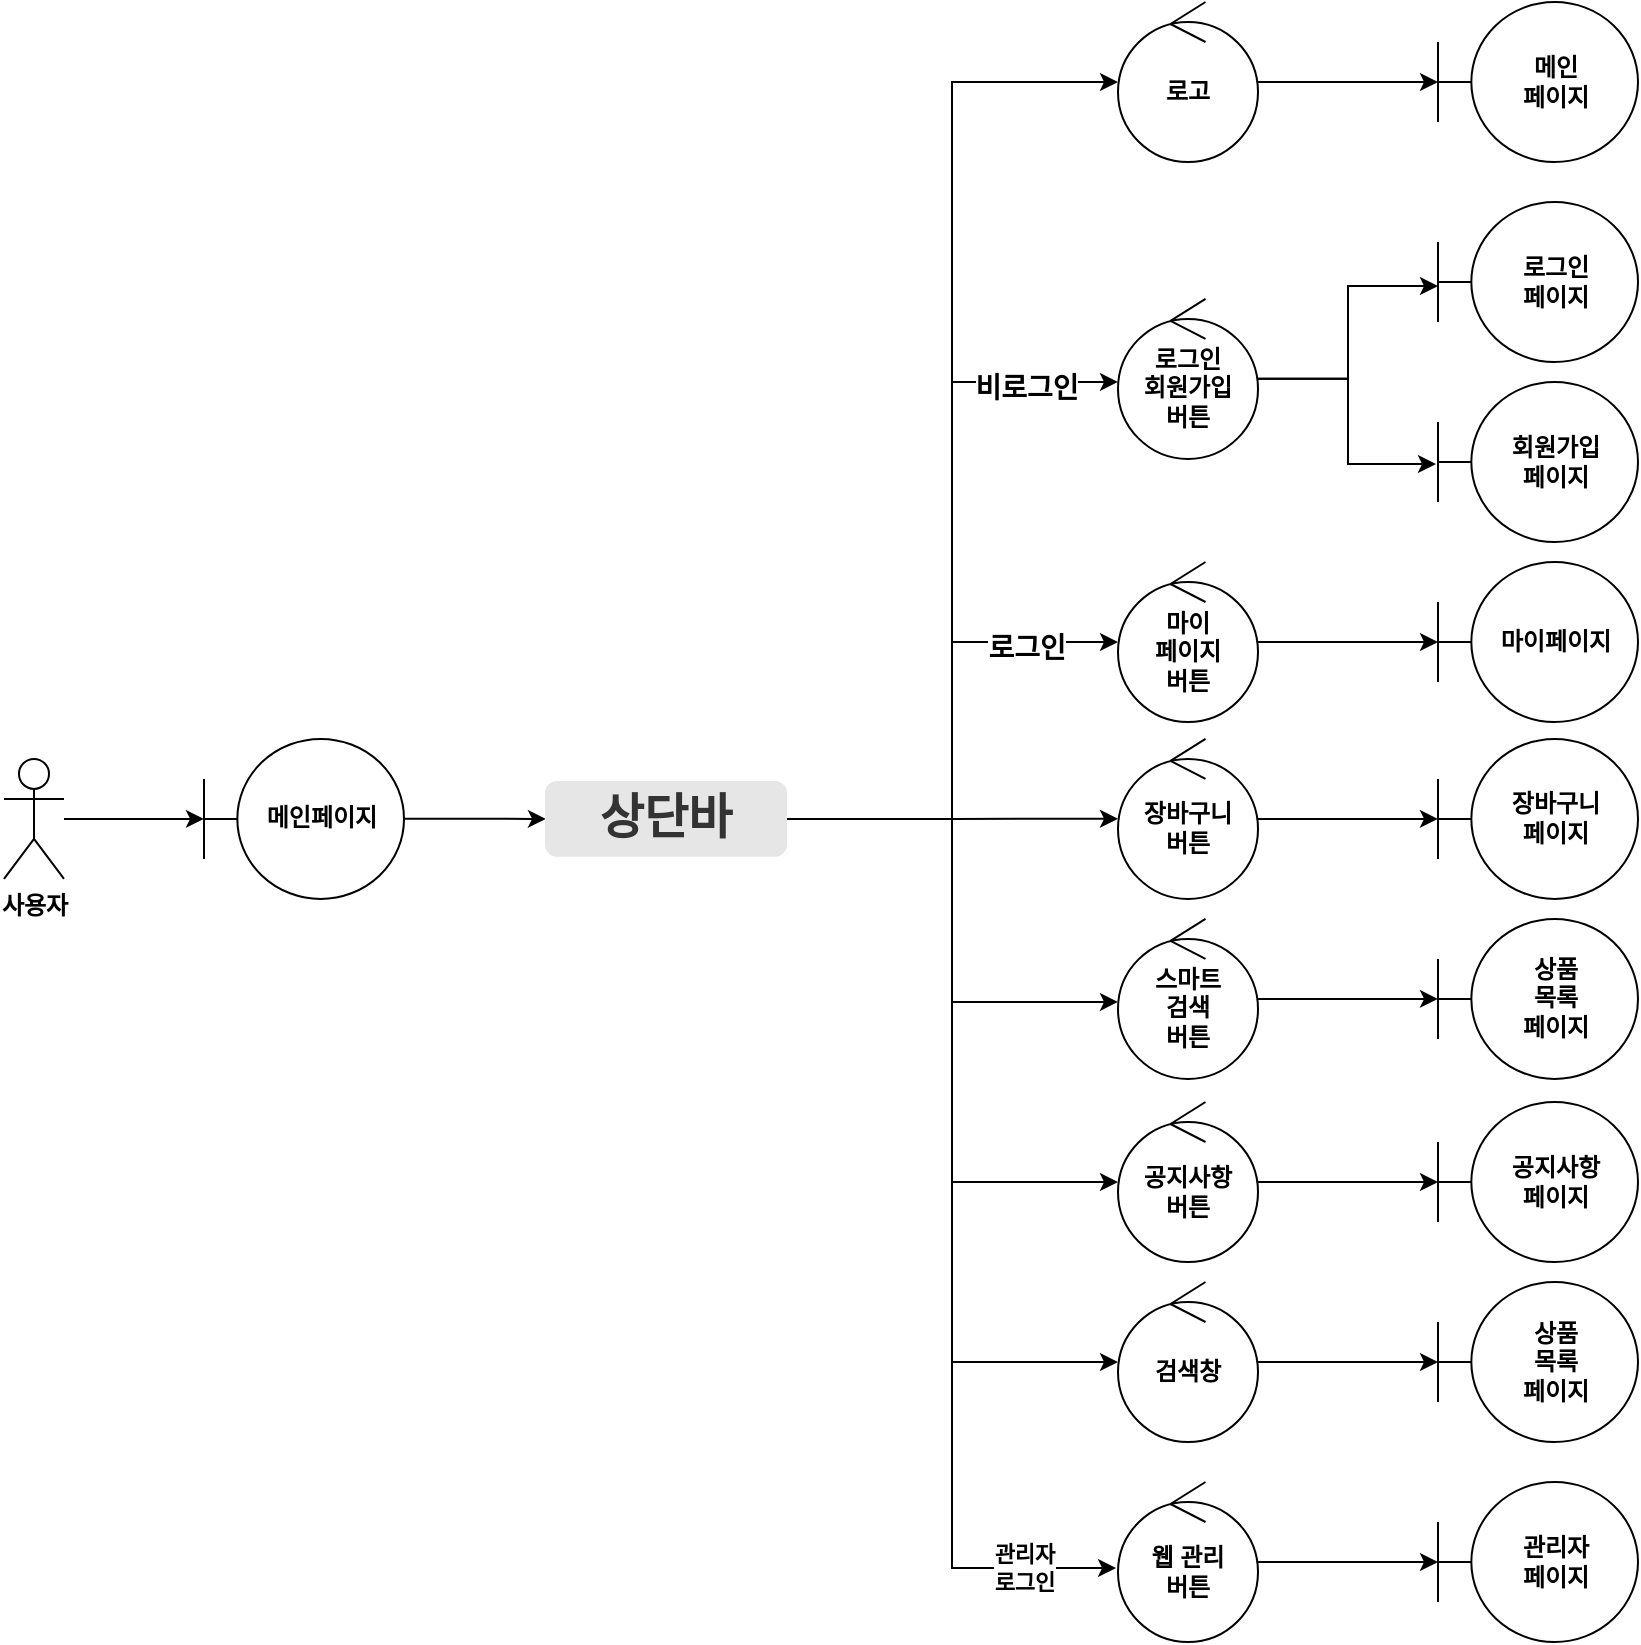 <mxfile version="18.2.0" type="device" pages="8"><diagram name="01_메인페이지_상단바" id="4rCEL9fJlQU9eyg9SZWE"><mxGraphModel dx="1901" dy="-271" grid="1" gridSize="10" guides="1" tooltips="1" connect="1" arrows="1" fold="1" page="1" pageScale="1" pageWidth="827" pageHeight="1169" math="0" shadow="0"><root><mxCell id="mDPsA10BM-CUdSuwee5i-0"/><mxCell id="mDPsA10BM-CUdSuwee5i-1" parent="mDPsA10BM-CUdSuwee5i-0"/><mxCell id="mDPsA10BM-CUdSuwee5i-2" value="" style="edgeStyle=orthogonalEdgeStyle;rounded=0;orthogonalLoop=1;jettySize=auto;html=1;fontSize=24;" parent="mDPsA10BM-CUdSuwee5i-1" source="mDPsA10BM-CUdSuwee5i-3" target="mDPsA10BM-CUdSuwee5i-5" edge="1"><mxGeometry relative="1" as="geometry"/></mxCell><mxCell id="mDPsA10BM-CUdSuwee5i-3" value="&lt;b&gt;사용자&lt;/b&gt;" style="shape=umlActor;verticalLabelPosition=bottom;verticalAlign=top;html=1;" parent="mDPsA10BM-CUdSuwee5i-1" vertex="1"><mxGeometry x="20" y="1588.44" width="30" height="60" as="geometry"/></mxCell><mxCell id="mDPsA10BM-CUdSuwee5i-4" value="" style="edgeStyle=orthogonalEdgeStyle;rounded=0;orthogonalLoop=1;jettySize=auto;html=1;fontSize=14;" parent="mDPsA10BM-CUdSuwee5i-1" source="mDPsA10BM-CUdSuwee5i-5" target="mDPsA10BM-CUdSuwee5i-16" edge="1"><mxGeometry relative="1" as="geometry"/></mxCell><mxCell id="mDPsA10BM-CUdSuwee5i-5" value="&lt;b&gt;메인페이지&lt;/b&gt;" style="shape=umlBoundary;whiteSpace=wrap;html=1;" parent="mDPsA10BM-CUdSuwee5i-1" vertex="1"><mxGeometry x="120" y="1578.44" width="100" height="80" as="geometry"/></mxCell><mxCell id="mDPsA10BM-CUdSuwee5i-9" value="" style="edgeStyle=orthogonalEdgeStyle;rounded=0;orthogonalLoop=1;jettySize=auto;html=1;fontSize=24;" parent="mDPsA10BM-CUdSuwee5i-1" source="mDPsA10BM-CUdSuwee5i-16" target="mDPsA10BM-CUdSuwee5i-42" edge="1"><mxGeometry relative="1" as="geometry"/></mxCell><mxCell id="mDPsA10BM-CUdSuwee5i-10" style="edgeStyle=orthogonalEdgeStyle;rounded=0;orthogonalLoop=1;jettySize=auto;html=1;entryX=0;entryY=0.519;entryDx=0;entryDy=0;entryPerimeter=0;fontSize=24;" parent="mDPsA10BM-CUdSuwee5i-1" source="mDPsA10BM-CUdSuwee5i-16" target="mDPsA10BM-CUdSuwee5i-29" edge="1"><mxGeometry relative="1" as="geometry"/></mxCell><mxCell id="mDPsA10BM-CUdSuwee5i-11" style="edgeStyle=orthogonalEdgeStyle;rounded=0;orthogonalLoop=1;jettySize=auto;html=1;entryX=0;entryY=0.5;entryDx=0;entryDy=0;entryPerimeter=0;fontSize=24;" parent="mDPsA10BM-CUdSuwee5i-1" source="mDPsA10BM-CUdSuwee5i-16" target="mDPsA10BM-CUdSuwee5i-35" edge="1"><mxGeometry relative="1" as="geometry"/></mxCell><mxCell id="mDPsA10BM-CUdSuwee5i-12" style="edgeStyle=orthogonalEdgeStyle;rounded=0;orthogonalLoop=1;jettySize=auto;html=1;entryX=0;entryY=0.5;entryDx=0;entryDy=0;entryPerimeter=0;fontSize=24;" parent="mDPsA10BM-CUdSuwee5i-1" source="mDPsA10BM-CUdSuwee5i-16" target="mDPsA10BM-CUdSuwee5i-45" edge="1"><mxGeometry relative="1" as="geometry"/></mxCell><mxCell id="mDPsA10BM-CUdSuwee5i-13" value="&lt;font style=&quot;font-size: 14px;&quot;&gt;&lt;b&gt;로그인&lt;/b&gt;&lt;/font&gt;" style="edgeStyle=orthogonalEdgeStyle;rounded=0;orthogonalLoop=1;jettySize=auto;html=1;entryX=0;entryY=0.5;entryDx=0;entryDy=0;entryPerimeter=0;fontSize=24;" parent="mDPsA10BM-CUdSuwee5i-1" source="mDPsA10BM-CUdSuwee5i-16" target="mDPsA10BM-CUdSuwee5i-32" edge="1"><mxGeometry x="0.638" relative="1" as="geometry"><mxPoint as="offset"/></mxGeometry></mxCell><mxCell id="mDPsA10BM-CUdSuwee5i-14" value="&lt;font style=&quot;font-size: 14px;&quot;&gt;&lt;b&gt;비로그인&lt;/b&gt;&lt;/font&gt;" style="edgeStyle=orthogonalEdgeStyle;rounded=0;orthogonalLoop=1;jettySize=auto;html=1;entryX=0;entryY=0.519;entryDx=0;entryDy=0;entryPerimeter=0;fontSize=24;" parent="mDPsA10BM-CUdSuwee5i-1" source="mDPsA10BM-CUdSuwee5i-16" target="mDPsA10BM-CUdSuwee5i-25" edge="1"><mxGeometry x="0.761" relative="1" as="geometry"><mxPoint as="offset"/></mxGeometry></mxCell><mxCell id="mDPsA10BM-CUdSuwee5i-15" style="edgeStyle=orthogonalEdgeStyle;rounded=0;orthogonalLoop=1;jettySize=auto;html=1;entryX=0;entryY=0.5;entryDx=0;entryDy=0;entryPerimeter=0;fontSize=24;" parent="mDPsA10BM-CUdSuwee5i-1" source="mDPsA10BM-CUdSuwee5i-16" target="mDPsA10BM-CUdSuwee5i-53" edge="1"><mxGeometry relative="1" as="geometry"/></mxCell><mxCell id="REPnQbrDZGtyFAkzN-TX-3" value="&lt;b&gt;관리자&lt;br&gt;로그인&lt;/b&gt;" style="edgeStyle=orthogonalEdgeStyle;rounded=0;orthogonalLoop=1;jettySize=auto;html=1;entryX=-0.014;entryY=0.538;entryDx=0;entryDy=0;entryPerimeter=0;" edge="1" parent="mDPsA10BM-CUdSuwee5i-1" source="mDPsA10BM-CUdSuwee5i-16" target="REPnQbrDZGtyFAkzN-TX-0"><mxGeometry x="0.829" relative="1" as="geometry"><mxPoint as="offset"/></mxGeometry></mxCell><mxCell id="mDPsA10BM-CUdSuwee5i-16" value="&lt;font style=&quot;font-size: 24px;&quot;&gt;&lt;b&gt;상단바&lt;/b&gt;&lt;/font&gt;" style="rounded=1;html=1;shadow=0;dashed=0;whiteSpace=wrap;fontSize=10;fillColor=#E6E6E6;align=center;strokeColor=#E6E6E6;fontColor=#333333;" parent="mDPsA10BM-CUdSuwee5i-1" vertex="1"><mxGeometry x="291" y="1600" width="120" height="36.88" as="geometry"/></mxCell><mxCell id="mDPsA10BM-CUdSuwee5i-23" style="edgeStyle=orthogonalEdgeStyle;rounded=0;orthogonalLoop=1;jettySize=auto;html=1;entryX=0;entryY=0.525;entryDx=0;entryDy=0;entryPerimeter=0;fontSize=24;" parent="mDPsA10BM-CUdSuwee5i-1" source="mDPsA10BM-CUdSuwee5i-25" target="mDPsA10BM-CUdSuwee5i-26" edge="1"><mxGeometry relative="1" as="geometry"/></mxCell><mxCell id="mDPsA10BM-CUdSuwee5i-24" style="edgeStyle=orthogonalEdgeStyle;rounded=0;orthogonalLoop=1;jettySize=auto;html=1;entryX=-0.01;entryY=0.513;entryDx=0;entryDy=0;entryPerimeter=0;fontSize=24;" parent="mDPsA10BM-CUdSuwee5i-1" source="mDPsA10BM-CUdSuwee5i-25" target="mDPsA10BM-CUdSuwee5i-27" edge="1"><mxGeometry relative="1" as="geometry"/></mxCell><mxCell id="mDPsA10BM-CUdSuwee5i-25" value="&lt;b&gt;로그인&lt;br&gt;회원가입&lt;br&gt;버튼&lt;/b&gt;" style="ellipse;shape=umlControl;whiteSpace=wrap;html=1;" parent="mDPsA10BM-CUdSuwee5i-1" vertex="1"><mxGeometry x="577" y="1358.44" width="70" height="80" as="geometry"/></mxCell><mxCell id="mDPsA10BM-CUdSuwee5i-26" value="&lt;b&gt;로그인&lt;br&gt;페이지&lt;/b&gt;" style="shape=umlBoundary;whiteSpace=wrap;html=1;" parent="mDPsA10BM-CUdSuwee5i-1" vertex="1"><mxGeometry x="737" y="1310" width="100" height="80" as="geometry"/></mxCell><mxCell id="mDPsA10BM-CUdSuwee5i-27" value="&lt;b&gt;회원가입&lt;br&gt;페이지&lt;/b&gt;" style="shape=umlBoundary;whiteSpace=wrap;html=1;" parent="mDPsA10BM-CUdSuwee5i-1" vertex="1"><mxGeometry x="737" y="1400" width="100" height="80" as="geometry"/></mxCell><mxCell id="mDPsA10BM-CUdSuwee5i-28" value="" style="edgeStyle=orthogonalEdgeStyle;rounded=0;orthogonalLoop=1;jettySize=auto;html=1;fontSize=24;" parent="mDPsA10BM-CUdSuwee5i-1" source="mDPsA10BM-CUdSuwee5i-29" target="mDPsA10BM-CUdSuwee5i-30" edge="1"><mxGeometry relative="1" as="geometry"/></mxCell><mxCell id="mDPsA10BM-CUdSuwee5i-29" value="&lt;b&gt;스마트&lt;br&gt;검색&lt;br&gt;버튼&lt;/b&gt;" style="ellipse;shape=umlControl;whiteSpace=wrap;html=1;" parent="mDPsA10BM-CUdSuwee5i-1" vertex="1"><mxGeometry x="577" y="1668.44" width="70" height="80" as="geometry"/></mxCell><mxCell id="mDPsA10BM-CUdSuwee5i-30" value="&lt;b&gt;상품&lt;br&gt;목록&lt;br&gt;페이지&lt;/b&gt;" style="shape=umlBoundary;whiteSpace=wrap;html=1;" parent="mDPsA10BM-CUdSuwee5i-1" vertex="1"><mxGeometry x="737" y="1668.44" width="100" height="80" as="geometry"/></mxCell><mxCell id="mDPsA10BM-CUdSuwee5i-31" value="" style="edgeStyle=orthogonalEdgeStyle;rounded=0;orthogonalLoop=1;jettySize=auto;html=1;fontSize=24;" parent="mDPsA10BM-CUdSuwee5i-1" source="mDPsA10BM-CUdSuwee5i-32" target="mDPsA10BM-CUdSuwee5i-33" edge="1"><mxGeometry relative="1" as="geometry"/></mxCell><mxCell id="mDPsA10BM-CUdSuwee5i-32" value="&lt;b&gt;마이&lt;br&gt;페이지&lt;br&gt;버튼&lt;/b&gt;" style="ellipse;shape=umlControl;whiteSpace=wrap;html=1;" parent="mDPsA10BM-CUdSuwee5i-1" vertex="1"><mxGeometry x="577" y="1490" width="70" height="80" as="geometry"/></mxCell><mxCell id="mDPsA10BM-CUdSuwee5i-33" value="&lt;b&gt;마이페이지&lt;/b&gt;" style="shape=umlBoundary;whiteSpace=wrap;html=1;" parent="mDPsA10BM-CUdSuwee5i-1" vertex="1"><mxGeometry x="737" y="1490" width="100" height="80" as="geometry"/></mxCell><mxCell id="mDPsA10BM-CUdSuwee5i-34" value="" style="edgeStyle=orthogonalEdgeStyle;rounded=0;orthogonalLoop=1;jettySize=auto;html=1;fontSize=24;" parent="mDPsA10BM-CUdSuwee5i-1" source="mDPsA10BM-CUdSuwee5i-35" target="mDPsA10BM-CUdSuwee5i-36" edge="1"><mxGeometry relative="1" as="geometry"/></mxCell><mxCell id="mDPsA10BM-CUdSuwee5i-35" value="&lt;b&gt;공지사항&lt;br&gt;버튼&lt;/b&gt;" style="ellipse;shape=umlControl;whiteSpace=wrap;html=1;" parent="mDPsA10BM-CUdSuwee5i-1" vertex="1"><mxGeometry x="577" y="1760" width="70" height="80" as="geometry"/></mxCell><mxCell id="mDPsA10BM-CUdSuwee5i-36" value="&lt;b&gt;공지사항&lt;br&gt;페이지&lt;/b&gt;" style="shape=umlBoundary;whiteSpace=wrap;html=1;" parent="mDPsA10BM-CUdSuwee5i-1" vertex="1"><mxGeometry x="737" y="1760" width="100" height="80" as="geometry"/></mxCell><mxCell id="mDPsA10BM-CUdSuwee5i-41" value="" style="edgeStyle=orthogonalEdgeStyle;rounded=0;orthogonalLoop=1;jettySize=auto;html=1;fontSize=24;" parent="mDPsA10BM-CUdSuwee5i-1" source="mDPsA10BM-CUdSuwee5i-42" target="mDPsA10BM-CUdSuwee5i-43" edge="1"><mxGeometry relative="1" as="geometry"/></mxCell><mxCell id="mDPsA10BM-CUdSuwee5i-42" value="&lt;b&gt;장바구니&lt;br&gt;버튼&lt;/b&gt;" style="ellipse;shape=umlControl;whiteSpace=wrap;html=1;" parent="mDPsA10BM-CUdSuwee5i-1" vertex="1"><mxGeometry x="577" y="1578.44" width="70" height="80" as="geometry"/></mxCell><mxCell id="mDPsA10BM-CUdSuwee5i-43" value="&lt;b&gt;장바구니&lt;br&gt;페이지&lt;/b&gt;" style="shape=umlBoundary;whiteSpace=wrap;html=1;" parent="mDPsA10BM-CUdSuwee5i-1" vertex="1"><mxGeometry x="737" y="1578.44" width="100" height="80" as="geometry"/></mxCell><mxCell id="mDPsA10BM-CUdSuwee5i-44" value="" style="edgeStyle=orthogonalEdgeStyle;rounded=0;orthogonalLoop=1;jettySize=auto;html=1;fontSize=24;" parent="mDPsA10BM-CUdSuwee5i-1" source="mDPsA10BM-CUdSuwee5i-45" target="mDPsA10BM-CUdSuwee5i-46" edge="1"><mxGeometry relative="1" as="geometry"/></mxCell><mxCell id="mDPsA10BM-CUdSuwee5i-45" value="&lt;b&gt;검색창&lt;/b&gt;" style="ellipse;shape=umlControl;whiteSpace=wrap;html=1;" parent="mDPsA10BM-CUdSuwee5i-1" vertex="1"><mxGeometry x="577" y="1850" width="70" height="80" as="geometry"/></mxCell><mxCell id="mDPsA10BM-CUdSuwee5i-46" value="&lt;b&gt;상품&lt;br&gt;목록&lt;br&gt;페이지&lt;/b&gt;" style="shape=umlBoundary;whiteSpace=wrap;html=1;" parent="mDPsA10BM-CUdSuwee5i-1" vertex="1"><mxGeometry x="737" y="1850" width="100" height="80" as="geometry"/></mxCell><mxCell id="mDPsA10BM-CUdSuwee5i-52" value="" style="edgeStyle=orthogonalEdgeStyle;rounded=0;orthogonalLoop=1;jettySize=auto;html=1;fontSize=24;" parent="mDPsA10BM-CUdSuwee5i-1" source="mDPsA10BM-CUdSuwee5i-53" target="mDPsA10BM-CUdSuwee5i-54" edge="1"><mxGeometry relative="1" as="geometry"/></mxCell><mxCell id="mDPsA10BM-CUdSuwee5i-53" value="&lt;b&gt;로고&lt;/b&gt;" style="ellipse;shape=umlControl;whiteSpace=wrap;html=1;" parent="mDPsA10BM-CUdSuwee5i-1" vertex="1"><mxGeometry x="577" y="1210" width="70" height="80" as="geometry"/></mxCell><mxCell id="mDPsA10BM-CUdSuwee5i-54" value="&lt;b&gt;메인&lt;br&gt;페이지&lt;/b&gt;" style="shape=umlBoundary;whiteSpace=wrap;html=1;" parent="mDPsA10BM-CUdSuwee5i-1" vertex="1"><mxGeometry x="737" y="1210" width="100" height="80" as="geometry"/></mxCell><mxCell id="REPnQbrDZGtyFAkzN-TX-2" value="" style="edgeStyle=orthogonalEdgeStyle;rounded=0;orthogonalLoop=1;jettySize=auto;html=1;" edge="1" parent="mDPsA10BM-CUdSuwee5i-1" source="REPnQbrDZGtyFAkzN-TX-0" target="REPnQbrDZGtyFAkzN-TX-1"><mxGeometry relative="1" as="geometry"/></mxCell><mxCell id="REPnQbrDZGtyFAkzN-TX-0" value="&lt;b&gt;웹 관리&lt;br&gt;버튼&lt;br&gt;&lt;/b&gt;" style="ellipse;shape=umlControl;whiteSpace=wrap;html=1;" vertex="1" parent="mDPsA10BM-CUdSuwee5i-1"><mxGeometry x="577" y="1950" width="70" height="80" as="geometry"/></mxCell><mxCell id="REPnQbrDZGtyFAkzN-TX-1" value="&lt;b&gt;관리자&lt;br&gt;페이지&lt;/b&gt;" style="shape=umlBoundary;whiteSpace=wrap;html=1;" vertex="1" parent="mDPsA10BM-CUdSuwee5i-1"><mxGeometry x="737" y="1950" width="100" height="80" as="geometry"/></mxCell></root></mxGraphModel></diagram><diagram id="0TP0hVJfwoFbjoyyK-85" name="01_메인페이지_배너"><mxGraphModel dx="1616" dy="-1575" grid="1" gridSize="10" guides="1" tooltips="1" connect="1" arrows="1" fold="1" page="1" pageScale="1" pageWidth="827" pageHeight="1169" math="0" shadow="0"><root><mxCell id="0"/><mxCell id="1" parent="0"/><mxCell id="eddEwotLH97iAZvs6ID--67" value="" style="edgeStyle=orthogonalEdgeStyle;rounded=0;orthogonalLoop=1;jettySize=auto;html=1;fontSize=14;" parent="1" source="eddEwotLH97iAZvs6ID--2" target="eddEwotLH97iAZvs6ID--31" edge="1"><mxGeometry relative="1" as="geometry"/></mxCell><mxCell id="eddEwotLH97iAZvs6ID--68" style="edgeStyle=orthogonalEdgeStyle;rounded=0;orthogonalLoop=1;jettySize=auto;html=1;entryX=0.014;entryY=0.55;entryDx=0;entryDy=0;entryPerimeter=0;fontSize=14;" parent="1" source="eddEwotLH97iAZvs6ID--2" target="eddEwotLH97iAZvs6ID--30" edge="1"><mxGeometry relative="1" as="geometry"/></mxCell><mxCell id="eddEwotLH97iAZvs6ID--2" value="&lt;b&gt;광고&lt;br&gt;배너&lt;/b&gt;" style="ellipse;shape=umlControl;whiteSpace=wrap;html=1;" parent="1" vertex="1"><mxGeometry x="484" y="2420" width="70" height="80" as="geometry"/></mxCell><mxCell id="eddEwotLH97iAZvs6ID--74" value="" style="edgeStyle=orthogonalEdgeStyle;rounded=0;orthogonalLoop=1;jettySize=auto;html=1;fontSize=14;" parent="1" source="eddEwotLH97iAZvs6ID--9" target="eddEwotLH97iAZvs6ID--11" edge="1"><mxGeometry relative="1" as="geometry"/></mxCell><mxCell id="eddEwotLH97iAZvs6ID--75" style="edgeStyle=orthogonalEdgeStyle;rounded=0;orthogonalLoop=1;jettySize=auto;html=1;entryX=0.014;entryY=0.579;entryDx=0;entryDy=0;entryPerimeter=0;fontSize=14;" parent="1" source="eddEwotLH97iAZvs6ID--9" target="eddEwotLH97iAZvs6ID--38" edge="1"><mxGeometry relative="1" as="geometry"/></mxCell><mxCell id="eddEwotLH97iAZvs6ID--76" style="edgeStyle=orthogonalEdgeStyle;rounded=0;orthogonalLoop=1;jettySize=auto;html=1;entryX=0.002;entryY=0.544;entryDx=0;entryDy=0;entryPerimeter=0;fontSize=14;" parent="1" source="eddEwotLH97iAZvs6ID--9" target="eddEwotLH97iAZvs6ID--2" edge="1"><mxGeometry relative="1" as="geometry"/></mxCell><mxCell id="eddEwotLH97iAZvs6ID--9" value="&lt;font style=&quot;font-size: 24px;&quot;&gt;&lt;b&gt;배너&lt;/b&gt;&lt;/font&gt;" style="rounded=1;html=1;shadow=0;dashed=0;whiteSpace=wrap;fontSize=10;fillColor=#E6E6E6;align=center;strokeColor=#E6E6E6;fontColor=#333333;" parent="1" vertex="1"><mxGeometry x="271" y="2604.56" width="120" height="36.88" as="geometry"/></mxCell><mxCell id="eddEwotLH97iAZvs6ID--72" style="edgeStyle=orthogonalEdgeStyle;rounded=0;orthogonalLoop=1;jettySize=auto;html=1;entryX=-0.007;entryY=0.492;entryDx=0;entryDy=0;entryPerimeter=0;fontSize=14;" parent="1" source="eddEwotLH97iAZvs6ID--11" target="eddEwotLH97iAZvs6ID--37" edge="1"><mxGeometry relative="1" as="geometry"/></mxCell><mxCell id="eddEwotLH97iAZvs6ID--11" value="&lt;b&gt;주요&lt;br&gt;공지&lt;br&gt;사항&lt;/b&gt;" style="ellipse;shape=umlControl;whiteSpace=wrap;html=1;" parent="1" vertex="1"><mxGeometry x="484" y="2583" width="70" height="80" as="geometry"/></mxCell><mxCell id="eddEwotLH97iAZvs6ID--69" value="" style="edgeStyle=orthogonalEdgeStyle;rounded=0;orthogonalLoop=1;jettySize=auto;html=1;fontSize=14;" parent="1" source="eddEwotLH97iAZvs6ID--30" target="eddEwotLH97iAZvs6ID--36" edge="1"><mxGeometry relative="1" as="geometry"/></mxCell><mxCell id="eddEwotLH97iAZvs6ID--30" value="&lt;b&gt;추천&lt;br&gt;상품&lt;/b&gt;" style="ellipse;shape=umlControl;whiteSpace=wrap;html=1;" parent="1" vertex="1"><mxGeometry x="657" y="2350" width="70" height="80" as="geometry"/></mxCell><mxCell id="eddEwotLH97iAZvs6ID--71" style="edgeStyle=orthogonalEdgeStyle;rounded=0;orthogonalLoop=1;jettySize=auto;html=1;entryX=0.002;entryY=0.501;entryDx=0;entryDy=0;entryPerimeter=0;fontSize=14;" parent="1" source="eddEwotLH97iAZvs6ID--31" target="eddEwotLH97iAZvs6ID--36" edge="1"><mxGeometry relative="1" as="geometry"/></mxCell><mxCell id="eddEwotLH97iAZvs6ID--31" value="&lt;b&gt;신상품&lt;/b&gt;" style="ellipse;shape=umlControl;whiteSpace=wrap;html=1;" parent="1" vertex="1"><mxGeometry x="657" y="2492.44" width="70" height="80" as="geometry"/></mxCell><mxCell id="eddEwotLH97iAZvs6ID--36" value="&lt;b&gt;상품&lt;br&gt;상세&lt;br&gt;페이지&lt;/b&gt;" style="shape=umlBoundary;whiteSpace=wrap;html=1;" parent="1" vertex="1"><mxGeometry x="837" y="2420" width="100" height="80" as="geometry"/></mxCell><mxCell id="eddEwotLH97iAZvs6ID--37" value="&lt;b&gt;공지&lt;br&gt;사항&lt;br&gt;페이지&lt;/b&gt;" style="shape=umlBoundary;whiteSpace=wrap;html=1;" parent="1" vertex="1"><mxGeometry x="837" y="2583" width="100" height="80" as="geometry"/></mxCell><mxCell id="eddEwotLH97iAZvs6ID--73" style="edgeStyle=orthogonalEdgeStyle;rounded=0;orthogonalLoop=1;jettySize=auto;html=1;entryX=0;entryY=0.5;entryDx=0;entryDy=0;entryPerimeter=0;fontSize=14;" parent="1" source="eddEwotLH97iAZvs6ID--38" target="eddEwotLH97iAZvs6ID--39" edge="1"><mxGeometry relative="1" as="geometry"/></mxCell><mxCell id="eddEwotLH97iAZvs6ID--38" value="&lt;b&gt;주요&lt;br&gt;카테고리&lt;br&gt;버튼&lt;/b&gt;" style="ellipse;shape=umlControl;whiteSpace=wrap;html=1;" parent="1" vertex="1"><mxGeometry x="484" y="2723" width="70" height="80" as="geometry"/></mxCell><mxCell id="eddEwotLH97iAZvs6ID--39" value="&lt;b&gt;상품&lt;br&gt;목록&lt;br&gt;페이지&lt;/b&gt;" style="shape=umlBoundary;whiteSpace=wrap;html=1;" parent="1" vertex="1"><mxGeometry x="837" y="2723" width="100" height="80" as="geometry"/></mxCell><mxCell id="eddEwotLH97iAZvs6ID--65" value="" style="edgeStyle=orthogonalEdgeStyle;rounded=0;orthogonalLoop=1;jettySize=auto;html=1;fontSize=14;" parent="1" source="eddEwotLH97iAZvs6ID--63" target="eddEwotLH97iAZvs6ID--64" edge="1"><mxGeometry relative="1" as="geometry"/></mxCell><mxCell id="eddEwotLH97iAZvs6ID--63" value="&lt;b&gt;사용자&lt;/b&gt;" style="shape=umlActor;verticalLabelPosition=bottom;verticalAlign=top;html=1;" parent="1" vertex="1"><mxGeometry x="10" y="2593" width="30" height="60" as="geometry"/></mxCell><mxCell id="eddEwotLH97iAZvs6ID--66" value="" style="edgeStyle=orthogonalEdgeStyle;rounded=0;orthogonalLoop=1;jettySize=auto;html=1;fontSize=14;" parent="1" source="eddEwotLH97iAZvs6ID--64" target="eddEwotLH97iAZvs6ID--9" edge="1"><mxGeometry relative="1" as="geometry"/></mxCell><mxCell id="eddEwotLH97iAZvs6ID--64" value="&lt;b&gt;메인페이지&lt;/b&gt;" style="shape=umlBoundary;whiteSpace=wrap;html=1;" parent="1" vertex="1"><mxGeometry x="110" y="2583" width="100" height="80" as="geometry"/></mxCell></root></mxGraphModel></diagram><diagram id="iMjDPd7NDS1Zd0hFxw3r" name="02_상단바_로그인페이지"><mxGraphModel dx="1347" dy="-533" grid="1" gridSize="10" guides="1" tooltips="1" connect="1" arrows="1" fold="1" page="1" pageScale="1" pageWidth="827" pageHeight="1169" math="0" shadow="0"><root><mxCell id="0"/><mxCell id="1" parent="0"/><mxCell id="kmOOFQ8Mh1CU7gJmQovT-3" value="" style="edgeStyle=orthogonalEdgeStyle;rounded=0;orthogonalLoop=1;jettySize=auto;html=1;fontSize=14;" edge="1" parent="1" source="wochr0FuaaY4pELRKJGt-1" target="wochr0FuaaY4pELRKJGt-2"><mxGeometry relative="1" as="geometry"/></mxCell><mxCell id="wochr0FuaaY4pELRKJGt-1" value="&lt;b&gt;로그인&lt;br&gt;회원가입&lt;br&gt;버튼&lt;/b&gt;" style="ellipse;shape=umlControl;whiteSpace=wrap;html=1;" vertex="1" parent="1"><mxGeometry x="200" y="1418.44" width="70" height="80" as="geometry"/></mxCell><mxCell id="BARJYt3hijzvON42Qk28-5" value="" style="edgeStyle=orthogonalEdgeStyle;rounded=0;orthogonalLoop=1;jettySize=auto;html=1;fontSize=14;" edge="1" parent="1" source="wochr0FuaaY4pELRKJGt-2" target="rFMnp3pZc4IhKHxiZ36I-4"><mxGeometry relative="1" as="geometry"/></mxCell><mxCell id="BARJYt3hijzvON42Qk28-6" style="edgeStyle=orthogonalEdgeStyle;rounded=0;orthogonalLoop=1;jettySize=auto;html=1;entryX=0;entryY=0.5;entryDx=0;entryDy=0;entryPerimeter=0;fontSize=14;" edge="1" parent="1" source="wochr0FuaaY4pELRKJGt-2" target="rFMnp3pZc4IhKHxiZ36I-3"><mxGeometry relative="1" as="geometry"/></mxCell><mxCell id="BARJYt3hijzvON42Qk28-7" style="edgeStyle=orthogonalEdgeStyle;rounded=0;orthogonalLoop=1;jettySize=auto;html=1;entryX=0;entryY=0.5;entryDx=0;entryDy=0;entryPerimeter=0;fontSize=14;" edge="1" parent="1" source="wochr0FuaaY4pELRKJGt-2" target="rFMnp3pZc4IhKHxiZ36I-5"><mxGeometry relative="1" as="geometry"/></mxCell><mxCell id="wochr0FuaaY4pELRKJGt-2" value="&lt;b&gt;로그인&lt;br&gt;페이지&lt;/b&gt;" style="shape=umlBoundary;whiteSpace=wrap;html=1;" vertex="1" parent="1"><mxGeometry x="313.5" y="1418.44" width="100" height="80" as="geometry"/></mxCell><mxCell id="kmOOFQ8Mh1CU7gJmQovT-2" value="" style="edgeStyle=orthogonalEdgeStyle;rounded=0;orthogonalLoop=1;jettySize=auto;html=1;fontSize=14;" edge="1" parent="1" source="kmOOFQ8Mh1CU7gJmQovT-1" target="wochr0FuaaY4pELRKJGt-1"><mxGeometry relative="1" as="geometry"/></mxCell><mxCell id="kmOOFQ8Mh1CU7gJmQovT-1" value="&lt;font style=&quot;font-size: 24px;&quot;&gt;&lt;b&gt;상단바&lt;/b&gt;&lt;/font&gt;" style="rounded=1;html=1;shadow=0;dashed=0;whiteSpace=wrap;fontSize=10;fillColor=#E6E6E6;align=center;strokeColor=#E6E6E6;fontColor=#333333;" vertex="1" parent="1"><mxGeometry x="40" y="1440" width="120" height="36.88" as="geometry"/></mxCell><mxCell id="BARJYt3hijzvON42Qk28-2" value="" style="edgeStyle=orthogonalEdgeStyle;rounded=0;orthogonalLoop=1;jettySize=auto;html=1;fontSize=14;" edge="1" parent="1" source="rFMnp3pZc4IhKHxiZ36I-3" target="BARJYt3hijzvON42Qk28-1"><mxGeometry relative="1" as="geometry"/></mxCell><mxCell id="rFMnp3pZc4IhKHxiZ36I-3" value="&lt;b&gt;로그인&lt;/b&gt;" style="ellipse;shape=umlControl;whiteSpace=wrap;html=1;" vertex="1" parent="1"><mxGeometry x="480" y="1320" width="70" height="80" as="geometry"/></mxCell><mxCell id="rFMnp3pZc4IhKHxiZ36I-21" value="" style="edgeStyle=orthogonalEdgeStyle;rounded=0;orthogonalLoop=1;jettySize=auto;html=1;fontSize=14;" edge="1" parent="1" source="rFMnp3pZc4IhKHxiZ36I-4" target="rFMnp3pZc4IhKHxiZ36I-8"><mxGeometry relative="1" as="geometry"/></mxCell><mxCell id="rFMnp3pZc4IhKHxiZ36I-4" value="&lt;b&gt;아이디&lt;br&gt;찾기&lt;br&gt;&lt;/b&gt;" style="ellipse;shape=umlControl;whiteSpace=wrap;html=1;" vertex="1" parent="1"><mxGeometry x="480" y="1418.44" width="70" height="80" as="geometry"/></mxCell><mxCell id="rFMnp3pZc4IhKHxiZ36I-22" style="edgeStyle=orthogonalEdgeStyle;rounded=0;orthogonalLoop=1;jettySize=auto;html=1;entryX=0.01;entryY=0.5;entryDx=0;entryDy=0;entryPerimeter=0;fontSize=14;" edge="1" parent="1" source="rFMnp3pZc4IhKHxiZ36I-5" target="rFMnp3pZc4IhKHxiZ36I-8"><mxGeometry relative="1" as="geometry"/></mxCell><mxCell id="rFMnp3pZc4IhKHxiZ36I-5" value="&lt;b&gt;비밀번호&lt;br&gt;찾기&lt;br&gt;&lt;/b&gt;" style="ellipse;shape=umlControl;whiteSpace=wrap;html=1;" vertex="1" parent="1"><mxGeometry x="480" y="1520" width="70" height="80" as="geometry"/></mxCell><mxCell id="rFMnp3pZc4IhKHxiZ36I-19" value="" style="edgeStyle=orthogonalEdgeStyle;rounded=0;orthogonalLoop=1;jettySize=auto;html=1;fontSize=14;" edge="1" parent="1" source="rFMnp3pZc4IhKHxiZ36I-8" target="rFMnp3pZc4IhKHxiZ36I-18"><mxGeometry relative="1" as="geometry"/></mxCell><mxCell id="rFMnp3pZc4IhKHxiZ36I-8" value="&lt;b&gt;본인&lt;br&gt;인증&lt;br&gt;페이지&lt;br&gt;&lt;/b&gt;" style="shape=umlBoundary;whiteSpace=wrap;html=1;" vertex="1" parent="1"><mxGeometry x="610" y="1470" width="100" height="80" as="geometry"/></mxCell><mxCell id="G000gABm8gfiScoz5ftd-3" value="" style="edgeStyle=orthogonalEdgeStyle;rounded=0;orthogonalLoop=1;jettySize=auto;html=1;fontSize=14;" edge="1" parent="1" source="rFMnp3pZc4IhKHxiZ36I-18" target="rFMnp3pZc4IhKHxiZ36I-20"><mxGeometry relative="1" as="geometry"/></mxCell><mxCell id="G000gABm8gfiScoz5ftd-5" style="edgeStyle=orthogonalEdgeStyle;rounded=0;orthogonalLoop=1;jettySize=auto;html=1;entryX=-0.02;entryY=0.5;entryDx=0;entryDy=0;entryPerimeter=0;fontSize=14;" edge="1" parent="1" source="rFMnp3pZc4IhKHxiZ36I-18" target="G000gABm8gfiScoz5ftd-4"><mxGeometry relative="1" as="geometry"/></mxCell><mxCell id="rFMnp3pZc4IhKHxiZ36I-18" value="&lt;b&gt;본인&lt;br&gt;인증&lt;br&gt;&lt;/b&gt;" style="ellipse;shape=umlControl;whiteSpace=wrap;html=1;" vertex="1" parent="1"><mxGeometry x="750" y="1470" width="70" height="80" as="geometry"/></mxCell><mxCell id="G000gABm8gfiScoz5ftd-12" style="edgeStyle=orthogonalEdgeStyle;rounded=0;orthogonalLoop=1;jettySize=auto;html=1;entryX=0;entryY=0.5;entryDx=0;entryDy=0;entryPerimeter=0;fontSize=14;" edge="1" parent="1" source="rFMnp3pZc4IhKHxiZ36I-20" target="G000gABm8gfiScoz5ftd-11"><mxGeometry relative="1" as="geometry"/></mxCell><mxCell id="rFMnp3pZc4IhKHxiZ36I-20" value="&lt;b&gt;아이디&lt;br&gt;찾기 페이지&lt;br&gt;&lt;/b&gt;" style="shape=umlBoundary;whiteSpace=wrap;html=1;" vertex="1" parent="1"><mxGeometry x="870" y="1418.44" width="100" height="80" as="geometry"/></mxCell><mxCell id="G000gABm8gfiScoz5ftd-2" value="" style="edgeStyle=orthogonalEdgeStyle;rounded=0;orthogonalLoop=1;jettySize=auto;html=1;fontSize=14;" edge="1" parent="1" source="G000gABm8gfiScoz5ftd-1" target="rFMnp3pZc4IhKHxiZ36I-18"><mxGeometry relative="1" as="geometry"/></mxCell><mxCell id="G000gABm8gfiScoz5ftd-1" value="&lt;b&gt;회원 DB&lt;/b&gt;" style="ellipse;shape=umlEntity;whiteSpace=wrap;html=1;" vertex="1" parent="1"><mxGeometry x="745" y="1600" width="80" height="80" as="geometry"/></mxCell><mxCell id="G000gABm8gfiScoz5ftd-10" value="" style="edgeStyle=orthogonalEdgeStyle;rounded=0;orthogonalLoop=1;jettySize=auto;html=1;fontSize=14;" edge="1" parent="1" source="G000gABm8gfiScoz5ftd-4" target="G000gABm8gfiScoz5ftd-9"><mxGeometry relative="1" as="geometry"/></mxCell><mxCell id="G000gABm8gfiScoz5ftd-4" value="&lt;b&gt;비밀번호&lt;br&gt;재설정&lt;br&gt;페이지&lt;br&gt;&lt;/b&gt;" style="shape=umlBoundary;whiteSpace=wrap;html=1;" vertex="1" parent="1"><mxGeometry x="870" y="1520" width="100" height="80" as="geometry"/></mxCell><mxCell id="G000gABm8gfiScoz5ftd-8" value="" style="edgeStyle=orthogonalEdgeStyle;rounded=0;orthogonalLoop=1;jettySize=auto;html=1;fontSize=14;entryX=0.6;entryY=-0.019;entryDx=0;entryDy=0;entryPerimeter=0;" edge="1" parent="1" source="G000gABm8gfiScoz5ftd-6" target="rFMnp3pZc4IhKHxiZ36I-20"><mxGeometry relative="1" as="geometry"/></mxCell><mxCell id="G000gABm8gfiScoz5ftd-6" value="&lt;b&gt;회원 DB&lt;/b&gt;" style="ellipse;shape=umlEntity;whiteSpace=wrap;html=1;" vertex="1" parent="1"><mxGeometry x="890" y="1310" width="80" height="80" as="geometry"/></mxCell><mxCell id="G000gABm8gfiScoz5ftd-13" style="edgeStyle=orthogonalEdgeStyle;rounded=0;orthogonalLoop=1;jettySize=auto;html=1;entryX=0.001;entryY=0.501;entryDx=0;entryDy=0;entryPerimeter=0;fontSize=14;" edge="1" parent="1" source="G000gABm8gfiScoz5ftd-9" target="G000gABm8gfiScoz5ftd-11"><mxGeometry relative="1" as="geometry"/></mxCell><mxCell id="G000gABm8gfiScoz5ftd-15" value="" style="edgeStyle=orthogonalEdgeStyle;rounded=0;orthogonalLoop=1;jettySize=auto;html=1;fontSize=14;" edge="1" parent="1" source="G000gABm8gfiScoz5ftd-9" target="G000gABm8gfiScoz5ftd-14"><mxGeometry relative="1" as="geometry"/></mxCell><mxCell id="G000gABm8gfiScoz5ftd-9" value="&lt;b&gt;비밀번호&lt;br&gt;재설정&lt;br&gt;&lt;/b&gt;" style="ellipse;shape=umlControl;whiteSpace=wrap;html=1;" vertex="1" parent="1"><mxGeometry x="1020" y="1520" width="70" height="80" as="geometry"/></mxCell><mxCell id="G000gABm8gfiScoz5ftd-11" value="&lt;b&gt;로그인&lt;br&gt;페이지&lt;br&gt;&lt;/b&gt;" style="shape=umlBoundary;whiteSpace=wrap;html=1;" vertex="1" parent="1"><mxGeometry x="1130" y="1470" width="100" height="80" as="geometry"/></mxCell><mxCell id="G000gABm8gfiScoz5ftd-14" value="&lt;b&gt;회원 DB&lt;/b&gt;" style="ellipse;shape=umlEntity;whiteSpace=wrap;html=1;" vertex="1" parent="1"><mxGeometry x="1015" y="1630" width="80" height="80" as="geometry"/></mxCell><mxCell id="BARJYt3hijzvON42Qk28-4" value="" style="edgeStyle=orthogonalEdgeStyle;rounded=0;orthogonalLoop=1;jettySize=auto;html=1;fontSize=14;" edge="1" parent="1" source="BARJYt3hijzvON42Qk28-1" target="BARJYt3hijzvON42Qk28-3"><mxGeometry relative="1" as="geometry"/></mxCell><mxCell id="BARJYt3hijzvON42Qk28-1" value="&lt;b&gt;회원 DB&lt;/b&gt;" style="ellipse;shape=umlEntity;whiteSpace=wrap;html=1;" vertex="1" parent="1"><mxGeometry x="600" y="1320" width="80" height="80" as="geometry"/></mxCell><mxCell id="BARJYt3hijzvON42Qk28-3" value="&lt;b&gt;메인&lt;br&gt;페이지&lt;br&gt;&lt;/b&gt;" style="shape=umlBoundary;whiteSpace=wrap;html=1;" vertex="1" parent="1"><mxGeometry x="720" y="1320" width="100" height="80" as="geometry"/></mxCell></root></mxGraphModel></diagram><diagram name="02_상단바_마이페이지" id="BnSZbkVm4KnhIWTgDlk2"><mxGraphModel dx="1616" dy="-406" grid="1" gridSize="10" guides="1" tooltips="1" connect="1" arrows="1" fold="1" page="1" pageScale="1" pageWidth="827" pageHeight="1169" math="0" shadow="0"><root><mxCell id="v6xjJqePFGwfUGEiFGTN-0"/><mxCell id="v6xjJqePFGwfUGEiFGTN-1" parent="v6xjJqePFGwfUGEiFGTN-0"/><mxCell id="v6xjJqePFGwfUGEiFGTN-2" value="" style="edgeStyle=orthogonalEdgeStyle;rounded=0;orthogonalLoop=1;jettySize=auto;html=1;fontSize=14;" parent="v6xjJqePFGwfUGEiFGTN-1" source="v6xjJqePFGwfUGEiFGTN-3" target="v6xjJqePFGwfUGEiFGTN-7" edge="1"><mxGeometry relative="1" as="geometry"/></mxCell><mxCell id="v6xjJqePFGwfUGEiFGTN-3" value="&lt;b&gt;마이&lt;br&gt;페이지&lt;br&gt;버튼&lt;br&gt;&lt;/b&gt;" style="ellipse;shape=umlControl;whiteSpace=wrap;html=1;" parent="v6xjJqePFGwfUGEiFGTN-1" vertex="1"><mxGeometry x="200" y="1418.44" width="70" height="80" as="geometry"/></mxCell><mxCell id="v6xjJqePFGwfUGEiFGTN-4" value="" style="edgeStyle=orthogonalEdgeStyle;rounded=0;orthogonalLoop=1;jettySize=auto;html=1;fontSize=14;" parent="v6xjJqePFGwfUGEiFGTN-1" source="v6xjJqePFGwfUGEiFGTN-7" target="v6xjJqePFGwfUGEiFGTN-13" edge="1"><mxGeometry relative="1" as="geometry"/></mxCell><mxCell id="v6xjJqePFGwfUGEiFGTN-6" style="edgeStyle=orthogonalEdgeStyle;rounded=0;orthogonalLoop=1;jettySize=auto;html=1;entryX=0;entryY=0.5;entryDx=0;entryDy=0;entryPerimeter=0;fontSize=14;" parent="v6xjJqePFGwfUGEiFGTN-1" source="v6xjJqePFGwfUGEiFGTN-7" target="v6xjJqePFGwfUGEiFGTN-15" edge="1"><mxGeometry relative="1" as="geometry"/></mxCell><mxCell id="v6xjJqePFGwfUGEiFGTN-7" value="&lt;b&gt;마이&lt;br&gt;페이지&lt;br&gt;&lt;/b&gt;" style="shape=umlBoundary;whiteSpace=wrap;html=1;" parent="v6xjJqePFGwfUGEiFGTN-1" vertex="1"><mxGeometry x="313.5" y="1418.44" width="100" height="80" as="geometry"/></mxCell><mxCell id="v6xjJqePFGwfUGEiFGTN-8" value="" style="edgeStyle=orthogonalEdgeStyle;rounded=0;orthogonalLoop=1;jettySize=auto;html=1;fontSize=14;" parent="v6xjJqePFGwfUGEiFGTN-1" source="v6xjJqePFGwfUGEiFGTN-9" target="v6xjJqePFGwfUGEiFGTN-3" edge="1"><mxGeometry relative="1" as="geometry"/></mxCell><mxCell id="v6xjJqePFGwfUGEiFGTN-9" value="&lt;font style=&quot;font-size: 24px;&quot;&gt;&lt;b&gt;상단바&lt;/b&gt;&lt;/font&gt;" style="rounded=1;html=1;shadow=0;dashed=0;whiteSpace=wrap;fontSize=10;fillColor=#E6E6E6;align=center;strokeColor=#E6E6E6;fontColor=#333333;" parent="v6xjJqePFGwfUGEiFGTN-1" vertex="1"><mxGeometry x="40" y="1440" width="120" height="36.88" as="geometry"/></mxCell><mxCell id="Jxx5xoyEP9SMH6KbBdn_-5" value="" style="edgeStyle=orthogonalEdgeStyle;rounded=0;orthogonalLoop=1;jettySize=auto;html=1;fontSize=14;" parent="v6xjJqePFGwfUGEiFGTN-1" source="v6xjJqePFGwfUGEiFGTN-13" target="Jxx5xoyEP9SMH6KbBdn_-2" edge="1"><mxGeometry relative="1" as="geometry"/></mxCell><mxCell id="Jxx5xoyEP9SMH6KbBdn_-6" style="edgeStyle=orthogonalEdgeStyle;rounded=0;orthogonalLoop=1;jettySize=auto;html=1;entryX=-0.012;entryY=0.503;entryDx=0;entryDy=0;entryPerimeter=0;fontSize=14;" parent="v6xjJqePFGwfUGEiFGTN-1" source="v6xjJqePFGwfUGEiFGTN-13" target="Jxx5xoyEP9SMH6KbBdn_-1" edge="1"><mxGeometry relative="1" as="geometry"/></mxCell><mxCell id="v6xjJqePFGwfUGEiFGTN-13" value="&lt;b&gt;회원정보&lt;br&gt;수정/탈퇴&lt;br&gt;&lt;/b&gt;" style="ellipse;shape=umlControl;whiteSpace=wrap;html=1;" parent="v6xjJqePFGwfUGEiFGTN-1" vertex="1"><mxGeometry x="480" y="1418.44" width="70" height="80" as="geometry"/></mxCell><mxCell id="Jxx5xoyEP9SMH6KbBdn_-18" value="" style="edgeStyle=orthogonalEdgeStyle;rounded=0;orthogonalLoop=1;jettySize=auto;html=1;fontSize=14;" parent="v6xjJqePFGwfUGEiFGTN-1" source="v6xjJqePFGwfUGEiFGTN-15" target="Jxx5xoyEP9SMH6KbBdn_-17" edge="1"><mxGeometry relative="1" as="geometry"/></mxCell><mxCell id="v6xjJqePFGwfUGEiFGTN-15" value="&lt;b&gt;주문&lt;br&gt;정보&lt;br&gt;&lt;/b&gt;" style="ellipse;shape=umlControl;whiteSpace=wrap;html=1;" parent="v6xjJqePFGwfUGEiFGTN-1" vertex="1"><mxGeometry x="480" y="1610" width="70" height="80" as="geometry"/></mxCell><mxCell id="Jxx5xoyEP9SMH6KbBdn_-8" value="" style="edgeStyle=orthogonalEdgeStyle;rounded=0;orthogonalLoop=1;jettySize=auto;html=1;fontSize=14;" parent="v6xjJqePFGwfUGEiFGTN-1" source="Jxx5xoyEP9SMH6KbBdn_-1" target="Jxx5xoyEP9SMH6KbBdn_-3" edge="1"><mxGeometry relative="1" as="geometry"/></mxCell><mxCell id="Jxx5xoyEP9SMH6KbBdn_-1" value="&lt;b&gt;회원정보&lt;br&gt;수정 페이지&lt;br&gt;&lt;/b&gt;" style="shape=umlBoundary;whiteSpace=wrap;html=1;" parent="v6xjJqePFGwfUGEiFGTN-1" vertex="1"><mxGeometry x="610" y="1360" width="100" height="80" as="geometry"/></mxCell><mxCell id="Jxx5xoyEP9SMH6KbBdn_-9" style="edgeStyle=orthogonalEdgeStyle;rounded=0;orthogonalLoop=1;jettySize=auto;html=1;entryX=0;entryY=0.5;entryDx=0;entryDy=0;fontSize=14;" parent="v6xjJqePFGwfUGEiFGTN-1" source="Jxx5xoyEP9SMH6KbBdn_-2" target="Jxx5xoyEP9SMH6KbBdn_-3" edge="1"><mxGeometry relative="1" as="geometry"/></mxCell><mxCell id="Jxx5xoyEP9SMH6KbBdn_-2" value="&lt;b&gt;회원 탈퇴&lt;br&gt;페이지&lt;br&gt;&lt;/b&gt;" style="shape=umlBoundary;whiteSpace=wrap;html=1;" parent="v6xjJqePFGwfUGEiFGTN-1" vertex="1"><mxGeometry x="610" y="1470" width="100" height="80" as="geometry"/></mxCell><mxCell id="Jxx5xoyEP9SMH6KbBdn_-10" value="" style="edgeStyle=orthogonalEdgeStyle;rounded=0;orthogonalLoop=1;jettySize=auto;html=1;fontSize=14;" parent="v6xjJqePFGwfUGEiFGTN-1" source="Jxx5xoyEP9SMH6KbBdn_-3" target="Jxx5xoyEP9SMH6KbBdn_-4" edge="1"><mxGeometry relative="1" as="geometry"/></mxCell><mxCell id="Jxx5xoyEP9SMH6KbBdn_-3" value="&lt;b&gt;회원 DB&lt;/b&gt;" style="ellipse;shape=umlEntity;whiteSpace=wrap;html=1;" parent="v6xjJqePFGwfUGEiFGTN-1" vertex="1"><mxGeometry x="780" y="1418.44" width="80" height="80" as="geometry"/></mxCell><mxCell id="Jxx5xoyEP9SMH6KbBdn_-4" value="&lt;b&gt;마이&lt;br&gt;페이지&lt;br&gt;&lt;/b&gt;" style="shape=umlBoundary;whiteSpace=wrap;html=1;" parent="v6xjJqePFGwfUGEiFGTN-1" vertex="1"><mxGeometry x="910" y="1418.44" width="100" height="80" as="geometry"/></mxCell><mxCell id="Jxx5xoyEP9SMH6KbBdn_-30" value="&lt;b&gt;배송중&lt;br&gt;배송완료&lt;/b&gt;" style="edgeStyle=orthogonalEdgeStyle;rounded=0;orthogonalLoop=1;jettySize=auto;html=1;fontSize=14;" parent="v6xjJqePFGwfUGEiFGTN-1" source="Jxx5xoyEP9SMH6KbBdn_-17" target="Jxx5xoyEP9SMH6KbBdn_-22" edge="1"><mxGeometry x="0.176" relative="1" as="geometry"><mxPoint as="offset"/></mxGeometry></mxCell><mxCell id="Jxx5xoyEP9SMH6KbBdn_-31" value="&lt;b&gt;주문완료&lt;/b&gt;" style="edgeStyle=orthogonalEdgeStyle;rounded=0;orthogonalLoop=1;jettySize=auto;html=1;entryX=-0.018;entryY=0.559;entryDx=0;entryDy=0;entryPerimeter=0;fontSize=14;" parent="v6xjJqePFGwfUGEiFGTN-1" source="Jxx5xoyEP9SMH6KbBdn_-17" target="Jxx5xoyEP9SMH6KbBdn_-21" edge="1"><mxGeometry x="0.531" y="5" relative="1" as="geometry"><mxPoint x="-5" y="5" as="offset"/></mxGeometry></mxCell><mxCell id="Jxx5xoyEP9SMH6KbBdn_-32" value="&#10;&lt;b style=&quot;color: rgb(0, 0, 0); font-family: Helvetica; font-size: 14px; font-style: normal; font-variant-ligatures: normal; font-variant-caps: normal; letter-spacing: normal; orphans: 2; text-align: center; text-indent: 0px; text-transform: none; widows: 2; word-spacing: 0px; -webkit-text-stroke-width: 0px; text-decoration-thickness: initial; text-decoration-style: initial; text-decoration-color: initial;&quot;&gt;배송중&lt;br&gt;배송완료&lt;/b&gt;&#10;&#10;" style="edgeStyle=orthogonalEdgeStyle;rounded=0;orthogonalLoop=1;jettySize=auto;html=1;entryX=-0.008;entryY=0.576;entryDx=0;entryDy=0;entryPerimeter=0;fontSize=14;" parent="v6xjJqePFGwfUGEiFGTN-1" source="Jxx5xoyEP9SMH6KbBdn_-17" target="Jxx5xoyEP9SMH6KbBdn_-23" edge="1"><mxGeometry x="0.557" y="-5" relative="1" as="geometry"><mxPoint as="offset"/></mxGeometry></mxCell><mxCell id="Jxx5xoyEP9SMH6KbBdn_-17" value="&lt;b&gt;주문정보&lt;br&gt;페이지&lt;br&gt;&lt;/b&gt;" style="shape=umlBoundary;whiteSpace=wrap;html=1;" parent="v6xjJqePFGwfUGEiFGTN-1" vertex="1"><mxGeometry x="620" y="1610" width="100" height="80" as="geometry"/></mxCell><mxCell id="Jxx5xoyEP9SMH6KbBdn_-20" value="" style="edgeStyle=orthogonalEdgeStyle;rounded=0;orthogonalLoop=1;jettySize=auto;html=1;fontSize=14;" parent="v6xjJqePFGwfUGEiFGTN-1" source="Jxx5xoyEP9SMH6KbBdn_-19" target="Jxx5xoyEP9SMH6KbBdn_-17" edge="1"><mxGeometry relative="1" as="geometry"><Array as="points"><mxPoint x="680" y="1700"/><mxPoint x="680" y="1700"/></Array></mxGeometry></mxCell><mxCell id="Jxx5xoyEP9SMH6KbBdn_-19" value="&lt;b&gt;주문정보&lt;br&gt;DB&lt;br&gt;&lt;/b&gt;" style="ellipse;shape=umlEntity;whiteSpace=wrap;html=1;" parent="v6xjJqePFGwfUGEiFGTN-1" vertex="1"><mxGeometry x="640" y="1730" width="80" height="80" as="geometry"/></mxCell><mxCell id="Jxx5xoyEP9SMH6KbBdn_-25" value="" style="edgeStyle=orthogonalEdgeStyle;rounded=0;orthogonalLoop=1;jettySize=auto;html=1;fontSize=14;" parent="v6xjJqePFGwfUGEiFGTN-1" source="Jxx5xoyEP9SMH6KbBdn_-21" target="Jxx5xoyEP9SMH6KbBdn_-24" edge="1"><mxGeometry relative="1" as="geometry"/></mxCell><mxCell id="Jxx5xoyEP9SMH6KbBdn_-21" value="&lt;b&gt;환불&lt;br&gt;&lt;/b&gt;" style="ellipse;shape=umlControl;whiteSpace=wrap;html=1;" parent="v6xjJqePFGwfUGEiFGTN-1" vertex="1"><mxGeometry x="856" y="1530" width="70" height="80" as="geometry"/></mxCell><mxCell id="Jxx5xoyEP9SMH6KbBdn_-28" value="" style="edgeStyle=orthogonalEdgeStyle;rounded=0;orthogonalLoop=1;jettySize=auto;html=1;fontSize=14;" parent="v6xjJqePFGwfUGEiFGTN-1" source="Jxx5xoyEP9SMH6KbBdn_-22" target="Jxx5xoyEP9SMH6KbBdn_-26" edge="1"><mxGeometry relative="1" as="geometry"/></mxCell><mxCell id="Jxx5xoyEP9SMH6KbBdn_-22" value="&lt;b&gt;교환&lt;/b&gt;&lt;span style=&quot;color: rgba(0, 0, 0, 0); font-family: monospace; font-size: 0px; text-align: start;&quot;&gt;%3CmxGraphModel%3E%3Croot%3E%3CmxCell%20id%3D%220%22%2F%3E%3CmxCell%20id%3D%221%22%20parent%3D%220%22%2F%3E%3CmxCell%20id%3D%222%22%20value%3D%22%26lt%3Bb%26gt%3B%ED%99%98%EB%B6%88%26lt%3Bbr%26gt%3B%26lt%3B%2Fb%26gt%3B%22%20style%3D%22ellipse%3Bshape%3DumlControl%3BwhiteSpace%3Dwrap%3Bhtml%3D1%3B%22%20vertex%3D%221%22%20parent%3D%221%22%3E%3CmxGeometry%20x%3D%22790%22%20y%3D%221530%22%20width%3D%2270%22%20height%3D%2280%22%20as%3D%22geometry%22%2F%3E%3C%2FmxCell%3E%3C%2Froot%3E%3C%2FmxGraphModel%3E&lt;/span&gt;&lt;b&gt;&lt;br&gt;&lt;/b&gt;" style="ellipse;shape=umlControl;whiteSpace=wrap;html=1;" parent="v6xjJqePFGwfUGEiFGTN-1" vertex="1"><mxGeometry x="856" y="1610" width="70" height="80" as="geometry"/></mxCell><mxCell id="Jxx5xoyEP9SMH6KbBdn_-29" value="" style="edgeStyle=orthogonalEdgeStyle;rounded=0;orthogonalLoop=1;jettySize=auto;html=1;fontSize=14;" parent="v6xjJqePFGwfUGEiFGTN-1" source="Jxx5xoyEP9SMH6KbBdn_-23" target="Jxx5xoyEP9SMH6KbBdn_-27" edge="1"><mxGeometry relative="1" as="geometry"/></mxCell><mxCell id="Jxx5xoyEP9SMH6KbBdn_-23" value="&lt;b&gt;반품&lt;br&gt;&lt;/b&gt;" style="ellipse;shape=umlControl;whiteSpace=wrap;html=1;" parent="v6xjJqePFGwfUGEiFGTN-1" vertex="1"><mxGeometry x="856" y="1690" width="70" height="80" as="geometry"/></mxCell><mxCell id="Jxx5xoyEP9SMH6KbBdn_-35" style="edgeStyle=orthogonalEdgeStyle;rounded=0;orthogonalLoop=1;jettySize=auto;html=1;entryX=0;entryY=0.5;entryDx=0;entryDy=0;fontSize=14;" parent="v6xjJqePFGwfUGEiFGTN-1" source="Jxx5xoyEP9SMH6KbBdn_-24" target="Jxx5xoyEP9SMH6KbBdn_-33" edge="1"><mxGeometry relative="1" as="geometry"/></mxCell><mxCell id="Jxx5xoyEP9SMH6KbBdn_-24" value="&lt;b&gt;환불&lt;br&gt;페이지&lt;br&gt;&lt;/b&gt;" style="shape=umlBoundary;whiteSpace=wrap;html=1;" parent="v6xjJqePFGwfUGEiFGTN-1" vertex="1"><mxGeometry x="976" y="1530" width="100" height="80" as="geometry"/></mxCell><mxCell id="Jxx5xoyEP9SMH6KbBdn_-34" value="" style="edgeStyle=orthogonalEdgeStyle;rounded=0;orthogonalLoop=1;jettySize=auto;html=1;fontSize=14;" parent="v6xjJqePFGwfUGEiFGTN-1" source="Jxx5xoyEP9SMH6KbBdn_-26" target="Jxx5xoyEP9SMH6KbBdn_-33" edge="1"><mxGeometry relative="1" as="geometry"/></mxCell><mxCell id="Jxx5xoyEP9SMH6KbBdn_-26" value="&lt;b&gt;교환&lt;br&gt;페이지&lt;br&gt;&lt;/b&gt;" style="shape=umlBoundary;whiteSpace=wrap;html=1;" parent="v6xjJqePFGwfUGEiFGTN-1" vertex="1"><mxGeometry x="976" y="1610" width="100" height="80" as="geometry"/></mxCell><mxCell id="Jxx5xoyEP9SMH6KbBdn_-36" style="edgeStyle=orthogonalEdgeStyle;rounded=0;orthogonalLoop=1;jettySize=auto;html=1;entryX=0;entryY=0.5;entryDx=0;entryDy=0;fontSize=14;" parent="v6xjJqePFGwfUGEiFGTN-1" source="Jxx5xoyEP9SMH6KbBdn_-27" target="Jxx5xoyEP9SMH6KbBdn_-33" edge="1"><mxGeometry relative="1" as="geometry"/></mxCell><mxCell id="Jxx5xoyEP9SMH6KbBdn_-27" value="&lt;b&gt;반품&lt;br&gt;페이지&lt;br&gt;&lt;/b&gt;" style="shape=umlBoundary;whiteSpace=wrap;html=1;" parent="v6xjJqePFGwfUGEiFGTN-1" vertex="1"><mxGeometry x="976" y="1690" width="100" height="80" as="geometry"/></mxCell><mxCell id="Jxx5xoyEP9SMH6KbBdn_-33" value="&lt;b&gt;주문정보&lt;br&gt;DB&lt;br&gt;&lt;/b&gt;" style="ellipse;shape=umlEntity;whiteSpace=wrap;html=1;" parent="v6xjJqePFGwfUGEiFGTN-1" vertex="1"><mxGeometry x="1170" y="1610" width="80" height="80" as="geometry"/></mxCell></root></mxGraphModel></diagram><diagram name="02_상단바_장바구니페이지" id="8x3lPbiorh1ZgjY66Zta"><mxGraphModel dx="2120" dy="-559" grid="1" gridSize="10" guides="1" tooltips="1" connect="1" arrows="1" fold="1" page="1" pageScale="1" pageWidth="827" pageHeight="1169" math="0" shadow="0"><root><mxCell id="2ba5dGzj0Ppust7_RaSc-0"/><mxCell id="2ba5dGzj0Ppust7_RaSc-1" parent="2ba5dGzj0Ppust7_RaSc-0"/><mxCell id="2ba5dGzj0Ppust7_RaSc-2" value="" style="edgeStyle=orthogonalEdgeStyle;rounded=0;orthogonalLoop=1;jettySize=auto;html=1;fontSize=14;" parent="2ba5dGzj0Ppust7_RaSc-1" source="2ba5dGzj0Ppust7_RaSc-3" target="2ba5dGzj0Ppust7_RaSc-7" edge="1"><mxGeometry relative="1" as="geometry"/></mxCell><mxCell id="2ba5dGzj0Ppust7_RaSc-3" value="&lt;b&gt;장바구니&lt;br&gt;버튼&lt;br&gt;&lt;/b&gt;" style="ellipse;shape=umlControl;whiteSpace=wrap;html=1;" parent="2ba5dGzj0Ppust7_RaSc-1" vertex="1"><mxGeometry x="200" y="1418.44" width="70" height="80" as="geometry"/></mxCell><mxCell id="89cA1m96GXe3DvTMIRrH-1" value="" style="edgeStyle=orthogonalEdgeStyle;rounded=0;orthogonalLoop=1;jettySize=auto;html=1;" edge="1" parent="2ba5dGzj0Ppust7_RaSc-1" source="2ba5dGzj0Ppust7_RaSc-7" target="80Kd7G5ecLACIiOmPNM2-1"><mxGeometry relative="1" as="geometry"/></mxCell><mxCell id="89cA1m96GXe3DvTMIRrH-2" style="edgeStyle=orthogonalEdgeStyle;rounded=0;orthogonalLoop=1;jettySize=auto;html=1;entryX=0.007;entryY=0.538;entryDx=0;entryDy=0;entryPerimeter=0;" edge="1" parent="2ba5dGzj0Ppust7_RaSc-1" source="2ba5dGzj0Ppust7_RaSc-7" target="80Kd7G5ecLACIiOmPNM2-0"><mxGeometry relative="1" as="geometry"/></mxCell><mxCell id="89cA1m96GXe3DvTMIRrH-3" style="edgeStyle=orthogonalEdgeStyle;rounded=0;orthogonalLoop=1;jettySize=auto;html=1;entryX=0;entryY=0.5;entryDx=0;entryDy=0;entryPerimeter=0;" edge="1" parent="2ba5dGzj0Ppust7_RaSc-1" source="2ba5dGzj0Ppust7_RaSc-7" target="80Kd7G5ecLACIiOmPNM2-2"><mxGeometry relative="1" as="geometry"/></mxCell><mxCell id="2ba5dGzj0Ppust7_RaSc-7" value="&lt;b&gt;장바구니&lt;br&gt;페이지&lt;br&gt;&lt;/b&gt;" style="shape=umlBoundary;whiteSpace=wrap;html=1;" parent="2ba5dGzj0Ppust7_RaSc-1" vertex="1"><mxGeometry x="313.5" y="1418.44" width="100" height="80" as="geometry"/></mxCell><mxCell id="2ba5dGzj0Ppust7_RaSc-8" value="" style="edgeStyle=orthogonalEdgeStyle;rounded=0;orthogonalLoop=1;jettySize=auto;html=1;fontSize=14;" parent="2ba5dGzj0Ppust7_RaSc-1" source="2ba5dGzj0Ppust7_RaSc-9" target="2ba5dGzj0Ppust7_RaSc-3" edge="1"><mxGeometry relative="1" as="geometry"/></mxCell><mxCell id="2ba5dGzj0Ppust7_RaSc-9" value="&lt;font style=&quot;font-size: 24px;&quot;&gt;&lt;b&gt;상단바&lt;/b&gt;&lt;/font&gt;" style="rounded=1;html=1;shadow=0;dashed=0;whiteSpace=wrap;fontSize=10;fillColor=#E6E6E6;align=center;strokeColor=#E6E6E6;fontColor=#333333;" parent="2ba5dGzj0Ppust7_RaSc-1" vertex="1"><mxGeometry x="40" y="1440" width="120" height="36.88" as="geometry"/></mxCell><mxCell id="i_iedvhOFIHc9IzKNgGZ-2" value="" style="edgeStyle=orthogonalEdgeStyle;rounded=0;orthogonalLoop=1;jettySize=auto;html=1;fontSize=14;entryX=0.605;entryY=0.019;entryDx=0;entryDy=0;entryPerimeter=0;" parent="2ba5dGzj0Ppust7_RaSc-1" source="i_iedvhOFIHc9IzKNgGZ-0" target="2ba5dGzj0Ppust7_RaSc-7" edge="1"><mxGeometry relative="1" as="geometry"/></mxCell><mxCell id="i_iedvhOFIHc9IzKNgGZ-0" value="&lt;b&gt;장바구니&lt;br&gt;DB&lt;br&gt;&lt;/b&gt;" style="ellipse;shape=umlEntity;whiteSpace=wrap;html=1;" parent="2ba5dGzj0Ppust7_RaSc-1" vertex="1"><mxGeometry x="334" y="1300" width="80" height="80" as="geometry"/></mxCell><mxCell id="3V0-kDeykoFayLpt44C5-20" style="edgeStyle=orthogonalEdgeStyle;rounded=0;orthogonalLoop=1;jettySize=auto;html=1;entryX=0;entryY=0.5;entryDx=0;entryDy=0;" edge="1" parent="2ba5dGzj0Ppust7_RaSc-1" source="80Kd7G5ecLACIiOmPNM2-0" target="3V0-kDeykoFayLpt44C5-19"><mxGeometry relative="1" as="geometry"/></mxCell><mxCell id="80Kd7G5ecLACIiOmPNM2-0" value="&lt;b&gt;상품 수량&lt;br&gt;변경&lt;br&gt;&lt;/b&gt;" style="ellipse;shape=umlControl;whiteSpace=wrap;html=1;" vertex="1" parent="2ba5dGzj0Ppust7_RaSc-1"><mxGeometry x="500" y="1300" width="70" height="80" as="geometry"/></mxCell><mxCell id="3V0-kDeykoFayLpt44C5-21" style="edgeStyle=orthogonalEdgeStyle;rounded=0;orthogonalLoop=1;jettySize=auto;html=1;entryX=0;entryY=0.5;entryDx=0;entryDy=0;" edge="1" parent="2ba5dGzj0Ppust7_RaSc-1" source="80Kd7G5ecLACIiOmPNM2-1" target="3V0-kDeykoFayLpt44C5-19"><mxGeometry relative="1" as="geometry"/></mxCell><mxCell id="80Kd7G5ecLACIiOmPNM2-1" value="&lt;b&gt;상품&lt;br&gt;제거&lt;br&gt;&lt;/b&gt;" style="ellipse;shape=umlControl;whiteSpace=wrap;html=1;" vertex="1" parent="2ba5dGzj0Ppust7_RaSc-1"><mxGeometry x="500" y="1418.44" width="70" height="80" as="geometry"/></mxCell><mxCell id="89cA1m96GXe3DvTMIRrH-4" value="" style="edgeStyle=orthogonalEdgeStyle;rounded=0;orthogonalLoop=1;jettySize=auto;html=1;" edge="1" parent="2ba5dGzj0Ppust7_RaSc-1" source="80Kd7G5ecLACIiOmPNM2-2" target="89cA1m96GXe3DvTMIRrH-0"><mxGeometry relative="1" as="geometry"/></mxCell><mxCell id="80Kd7G5ecLACIiOmPNM2-2" value="&lt;b&gt;주문&lt;br&gt;하기&lt;br&gt;&lt;/b&gt;" style="ellipse;shape=umlControl;whiteSpace=wrap;html=1;" vertex="1" parent="2ba5dGzj0Ppust7_RaSc-1"><mxGeometry x="500" y="1520" width="70" height="80" as="geometry"/></mxCell><mxCell id="89cA1m96GXe3DvTMIRrH-0" value="&lt;b&gt;주문&lt;br&gt;페이지&lt;br&gt;&lt;/b&gt;" style="shape=umlBoundary;whiteSpace=wrap;html=1;" vertex="1" parent="2ba5dGzj0Ppust7_RaSc-1"><mxGeometry x="620" y="1520" width="100" height="80" as="geometry"/></mxCell><mxCell id="3V0-kDeykoFayLpt44C5-0" value="" style="edgeStyle=orthogonalEdgeStyle;rounded=0;orthogonalLoop=1;jettySize=auto;html=1;fontSize=19;" edge="1" parent="2ba5dGzj0Ppust7_RaSc-1" source="3V0-kDeykoFayLpt44C5-1" target="3V0-kDeykoFayLpt44C5-12"><mxGeometry relative="1" as="geometry"/></mxCell><mxCell id="3V0-kDeykoFayLpt44C5-1" value="" style="rounded=1;whiteSpace=wrap;html=1;fontSize=19;" vertex="1" parent="2ba5dGzj0Ppust7_RaSc-1"><mxGeometry x="226" y="1760" width="191" height="110" as="geometry"/></mxCell><mxCell id="3V0-kDeykoFayLpt44C5-2" value="" style="edgeStyle=orthogonalEdgeStyle;rounded=0;orthogonalLoop=1;jettySize=auto;html=1;fontSize=19;" edge="1" parent="2ba5dGzj0Ppust7_RaSc-1" source="3V0-kDeykoFayLpt44C5-4" target="3V0-kDeykoFayLpt44C5-8"><mxGeometry relative="1" as="geometry"><Array as="points"><mxPoint x="117" y="1730"/><mxPoint x="117" y="1730"/></Array></mxGeometry></mxCell><mxCell id="3V0-kDeykoFayLpt44C5-3" style="edgeStyle=orthogonalEdgeStyle;rounded=0;orthogonalLoop=1;jettySize=auto;html=1;entryX=0;entryY=0.5;entryDx=0;entryDy=0;fontSize=19;" edge="1" parent="2ba5dGzj0Ppust7_RaSc-1" source="3V0-kDeykoFayLpt44C5-4" target="3V0-kDeykoFayLpt44C5-1"><mxGeometry relative="1" as="geometry"/></mxCell><mxCell id="3V0-kDeykoFayLpt44C5-4" value="&lt;b&gt;주문&lt;br&gt;페이지&lt;/b&gt;" style="shape=umlBoundary;whiteSpace=wrap;html=1;" vertex="1" parent="2ba5dGzj0Ppust7_RaSc-1"><mxGeometry x="61" y="1775" width="100" height="80" as="geometry"/></mxCell><mxCell id="3V0-kDeykoFayLpt44C5-5" value="&lt;b&gt;주문&lt;br&gt;정보&lt;br&gt;입력&lt;/b&gt;" style="ellipse;shape=umlControl;whiteSpace=wrap;html=1;" vertex="1" parent="2ba5dGzj0Ppust7_RaSc-1"><mxGeometry x="237" y="1770" width="70" height="80" as="geometry"/></mxCell><mxCell id="3V0-kDeykoFayLpt44C5-6" value="&lt;b&gt;결제&lt;br&gt;방식&lt;br&gt;선택&lt;/b&gt;" style="ellipse;shape=umlControl;whiteSpace=wrap;html=1;" vertex="1" parent="2ba5dGzj0Ppust7_RaSc-1"><mxGeometry x="337" y="1770" width="70" height="80" as="geometry"/></mxCell><mxCell id="3V0-kDeykoFayLpt44C5-7" value="" style="edgeStyle=orthogonalEdgeStyle;rounded=0;orthogonalLoop=1;jettySize=auto;html=1;fontSize=19;" edge="1" parent="2ba5dGzj0Ppust7_RaSc-1" source="3V0-kDeykoFayLpt44C5-8" target="3V0-kDeykoFayLpt44C5-9"><mxGeometry relative="1" as="geometry"/></mxCell><mxCell id="3V0-kDeykoFayLpt44C5-8" value="&lt;b&gt;장바구니&lt;br&gt;돌아가기&lt;/b&gt;" style="ellipse;shape=umlControl;whiteSpace=wrap;html=1;" vertex="1" parent="2ba5dGzj0Ppust7_RaSc-1"><mxGeometry x="82" y="1640" width="70" height="80" as="geometry"/></mxCell><mxCell id="3V0-kDeykoFayLpt44C5-9" value="&lt;b&gt;장바구니&lt;br&gt;페이지&lt;/b&gt;" style="shape=umlBoundary;whiteSpace=wrap;html=1;" vertex="1" parent="2ba5dGzj0Ppust7_RaSc-1"><mxGeometry x="227" y="1640" width="100" height="80" as="geometry"/></mxCell><mxCell id="3V0-kDeykoFayLpt44C5-10" value="결제성공" style="edgeStyle=orthogonalEdgeStyle;rounded=0;orthogonalLoop=1;jettySize=auto;html=1;fontSize=19;" edge="1" parent="2ba5dGzj0Ppust7_RaSc-1" source="3V0-kDeykoFayLpt44C5-12" target="3V0-kDeykoFayLpt44C5-14"><mxGeometry relative="1" as="geometry"/></mxCell><mxCell id="3V0-kDeykoFayLpt44C5-11" value="결제 실패" style="edgeStyle=orthogonalEdgeStyle;rounded=0;orthogonalLoop=1;jettySize=auto;html=1;entryX=0.577;entryY=0.998;entryDx=0;entryDy=0;entryPerimeter=0;fontSize=19;" edge="1" parent="2ba5dGzj0Ppust7_RaSc-1" source="3V0-kDeykoFayLpt44C5-12" target="3V0-kDeykoFayLpt44C5-4"><mxGeometry relative="1" as="geometry"><Array as="points"><mxPoint x="537" y="1940"/><mxPoint x="119" y="1940"/></Array></mxGeometry></mxCell><mxCell id="3V0-kDeykoFayLpt44C5-12" value="&lt;b&gt;결제&lt;br&gt;페이지&lt;/b&gt;" style="shape=umlBoundary;whiteSpace=wrap;html=1;" vertex="1" parent="2ba5dGzj0Ppust7_RaSc-1"><mxGeometry x="474" y="1775" width="100" height="80" as="geometry"/></mxCell><mxCell id="3V0-kDeykoFayLpt44C5-17" value="" style="edgeStyle=orthogonalEdgeStyle;rounded=0;orthogonalLoop=1;jettySize=auto;html=1;" edge="1" parent="2ba5dGzj0Ppust7_RaSc-1" source="3V0-kDeykoFayLpt44C5-14" target="3V0-kDeykoFayLpt44C5-16"><mxGeometry relative="1" as="geometry"/></mxCell><mxCell id="3V0-kDeykoFayLpt44C5-14" value="&lt;b&gt;결제 완료&lt;br&gt;페이지&lt;/b&gt;" style="shape=umlBoundary;whiteSpace=wrap;html=1;" vertex="1" parent="2ba5dGzj0Ppust7_RaSc-1"><mxGeometry x="721" y="1775" width="100" height="80" as="geometry"/></mxCell><mxCell id="3V0-kDeykoFayLpt44C5-15" value="&lt;b&gt;주문&lt;br&gt;DB&lt;/b&gt;" style="ellipse;shape=umlEntity;whiteSpace=wrap;html=1;" vertex="1" parent="2ba5dGzj0Ppust7_RaSc-1"><mxGeometry x="1001" y="1775" width="80" height="80" as="geometry"/></mxCell><mxCell id="3V0-kDeykoFayLpt44C5-18" value="" style="edgeStyle=orthogonalEdgeStyle;rounded=0;orthogonalLoop=1;jettySize=auto;html=1;" edge="1" parent="2ba5dGzj0Ppust7_RaSc-1" source="3V0-kDeykoFayLpt44C5-16" target="3V0-kDeykoFayLpt44C5-15"><mxGeometry relative="1" as="geometry"/></mxCell><mxCell id="3V0-kDeykoFayLpt44C5-16" value="&lt;b&gt;주문 확인&lt;br&gt;페이지&lt;/b&gt;" style="shape=umlBoundary;whiteSpace=wrap;html=1;" vertex="1" parent="2ba5dGzj0Ppust7_RaSc-1"><mxGeometry x="861" y="1775" width="100" height="80" as="geometry"/></mxCell><mxCell id="3V0-kDeykoFayLpt44C5-19" value="&lt;b&gt;장바구니&lt;br&gt;DB&lt;br&gt;&lt;/b&gt;" style="ellipse;shape=umlEntity;whiteSpace=wrap;html=1;" vertex="1" parent="2ba5dGzj0Ppust7_RaSc-1"><mxGeometry x="630" y="1360" width="80" height="80" as="geometry"/></mxCell><mxCell id="3V0-kDeykoFayLpt44C5-22" value="" style="endArrow=classic;html=1;rounded=0;" edge="1" parent="2ba5dGzj0Ppust7_RaSc-1"><mxGeometry width="50" height="50" relative="1" as="geometry"><mxPoint x="1" y="1814.6" as="sourcePoint"/><mxPoint x="61" y="1814.6" as="targetPoint"/></mxGeometry></mxCell></root></mxGraphModel></diagram><diagram name="02_상단바_상품목록페이지" id="wsG5NpwhMRwuhXxu5lwQ"><mxGraphModel dx="808" dy="382" grid="1" gridSize="10" guides="1" tooltips="1" connect="1" arrows="1" fold="1" page="1" pageScale="1" pageWidth="827" pageHeight="1169" math="0" shadow="0"><root><mxCell id="8bgzdenTCU2lmHVOfrd1-0"/><mxCell id="8bgzdenTCU2lmHVOfrd1-1" parent="8bgzdenTCU2lmHVOfrd1-0"/><mxCell id="8bgzdenTCU2lmHVOfrd1-2" value="" style="edgeStyle=orthogonalEdgeStyle;rounded=0;orthogonalLoop=1;jettySize=auto;html=1;fontSize=14;" edge="1" parent="8bgzdenTCU2lmHVOfrd1-1" source="8bgzdenTCU2lmHVOfrd1-3" target="8bgzdenTCU2lmHVOfrd1-7"><mxGeometry relative="1" as="geometry"/></mxCell><mxCell id="8bgzdenTCU2lmHVOfrd1-3" value="&lt;b&gt;스마트&lt;br&gt;검색&lt;br&gt;버튼&lt;/b&gt;&lt;b&gt;&lt;br&gt;&lt;/b&gt;" style="ellipse;shape=umlControl;whiteSpace=wrap;html=1;" vertex="1" parent="8bgzdenTCU2lmHVOfrd1-1"><mxGeometry x="200" y="1418.44" width="70" height="80" as="geometry"/></mxCell><mxCell id="VqmwCJy-zmOBxdvO_sTq-23" value="" style="edgeStyle=orthogonalEdgeStyle;rounded=0;orthogonalLoop=1;jettySize=auto;html=1;" edge="1" parent="8bgzdenTCU2lmHVOfrd1-1" source="8bgzdenTCU2lmHVOfrd1-7" target="VqmwCJy-zmOBxdvO_sTq-13"><mxGeometry relative="1" as="geometry"/></mxCell><mxCell id="8bgzdenTCU2lmHVOfrd1-7" value="&lt;b&gt;상품&lt;br&gt;목록&lt;br&gt;페이지&lt;/b&gt;&lt;b&gt;&lt;br&gt;&lt;/b&gt;" style="shape=umlBoundary;whiteSpace=wrap;html=1;" vertex="1" parent="8bgzdenTCU2lmHVOfrd1-1"><mxGeometry x="313.5" y="1418.44" width="100" height="80" as="geometry"/></mxCell><mxCell id="8bgzdenTCU2lmHVOfrd1-8" value="" style="edgeStyle=orthogonalEdgeStyle;rounded=0;orthogonalLoop=1;jettySize=auto;html=1;fontSize=14;" edge="1" parent="8bgzdenTCU2lmHVOfrd1-1" source="8bgzdenTCU2lmHVOfrd1-9" target="8bgzdenTCU2lmHVOfrd1-3"><mxGeometry relative="1" as="geometry"/></mxCell><mxCell id="Db8ptculurqJyx5LcRbj-1" style="edgeStyle=orthogonalEdgeStyle;rounded=0;orthogonalLoop=1;jettySize=auto;html=1;entryX=0.003;entryY=0.522;entryDx=0;entryDy=0;entryPerimeter=0;" edge="1" parent="8bgzdenTCU2lmHVOfrd1-1" source="8bgzdenTCU2lmHVOfrd1-9" target="P8Bj_dhfcNQS03mu3_2m-0"><mxGeometry relative="1" as="geometry"/></mxCell><mxCell id="8bgzdenTCU2lmHVOfrd1-9" value="&lt;font style=&quot;font-size: 24px;&quot;&gt;&lt;b&gt;상단바&lt;/b&gt;&lt;/font&gt;" style="rounded=1;html=1;shadow=0;dashed=0;whiteSpace=wrap;fontSize=10;fillColor=#E6E6E6;align=center;strokeColor=#E6E6E6;fontColor=#333333;" vertex="1" parent="8bgzdenTCU2lmHVOfrd1-1"><mxGeometry x="40" y="1440" width="120" height="36.88" as="geometry"/></mxCell><mxCell id="8bgzdenTCU2lmHVOfrd1-10" value="" style="edgeStyle=orthogonalEdgeStyle;rounded=0;orthogonalLoop=1;jettySize=auto;html=1;fontSize=14;entryX=0.605;entryY=0.019;entryDx=0;entryDy=0;entryPerimeter=0;" edge="1" parent="8bgzdenTCU2lmHVOfrd1-1" source="8bgzdenTCU2lmHVOfrd1-11" target="8bgzdenTCU2lmHVOfrd1-7"><mxGeometry relative="1" as="geometry"/></mxCell><mxCell id="RNp7s2TEkWMgkhi0DVrp-18" style="edgeStyle=orthogonalEdgeStyle;rounded=0;orthogonalLoop=1;jettySize=auto;html=1;entryX=0.59;entryY=0.019;entryDx=0;entryDy=0;entryPerimeter=0;" edge="1" parent="8bgzdenTCU2lmHVOfrd1-1" source="8bgzdenTCU2lmHVOfrd1-11" target="VqmwCJy-zmOBxdvO_sTq-16"><mxGeometry relative="1" as="geometry"><Array as="points"><mxPoint x="374" y="1390"/><mxPoint x="750" y="1390"/></Array></mxGeometry></mxCell><mxCell id="8bgzdenTCU2lmHVOfrd1-11" value="&lt;b&gt;상품&lt;br&gt;DB&lt;br&gt;&lt;/b&gt;" style="ellipse;shape=umlEntity;whiteSpace=wrap;html=1;" vertex="1" parent="8bgzdenTCU2lmHVOfrd1-1"><mxGeometry x="334" y="1300" width="80" height="80" as="geometry"/></mxCell><mxCell id="RNp7s2TEkWMgkhi0DVrp-19" style="edgeStyle=orthogonalEdgeStyle;rounded=0;orthogonalLoop=1;jettySize=auto;html=1;entryX=0.537;entryY=0.08;entryDx=0;entryDy=0;entryPerimeter=0;" edge="1" parent="8bgzdenTCU2lmHVOfrd1-1" source="VqmwCJy-zmOBxdvO_sTq-1" target="VqmwCJy-zmOBxdvO_sTq-13"><mxGeometry relative="1" as="geometry"><Array as="points"><mxPoint x="586" y="1400"/><mxPoint x="498" y="1400"/></Array></mxGeometry></mxCell><mxCell id="VqmwCJy-zmOBxdvO_sTq-1" value="" style="rounded=1;whiteSpace=wrap;html=1;" vertex="1" parent="8bgzdenTCU2lmHVOfrd1-1"><mxGeometry x="423" y="1145" width="325" height="220" as="geometry"/></mxCell><mxCell id="VqmwCJy-zmOBxdvO_sTq-7" value="&lt;b&gt;제조사&lt;br&gt;선택&lt;/b&gt;" style="ellipse;shape=umlControl;whiteSpace=wrap;html=1;" vertex="1" parent="8bgzdenTCU2lmHVOfrd1-1"><mxGeometry x="448" y="1165" width="70" height="80" as="geometry"/></mxCell><mxCell id="VqmwCJy-zmOBxdvO_sTq-8" value="&lt;b&gt;종류&lt;br&gt;선택&lt;/b&gt;" style="ellipse;shape=umlControl;whiteSpace=wrap;html=1;" vertex="1" parent="8bgzdenTCU2lmHVOfrd1-1"><mxGeometry x="448" y="1265" width="70" height="80" as="geometry"/></mxCell><mxCell id="VqmwCJy-zmOBxdvO_sTq-9" value="&lt;b&gt;연결&lt;br&gt;방식&lt;br&gt;선택&lt;/b&gt;" style="ellipse;shape=umlControl;whiteSpace=wrap;html=1;" vertex="1" parent="8bgzdenTCU2lmHVOfrd1-1"><mxGeometry x="558" y="1165" width="70" height="80" as="geometry"/></mxCell><mxCell id="VqmwCJy-zmOBxdvO_sTq-10" value="&lt;b&gt;스위치&lt;br&gt;선택&lt;/b&gt;" style="ellipse;shape=umlControl;whiteSpace=wrap;html=1;" vertex="1" parent="8bgzdenTCU2lmHVOfrd1-1"><mxGeometry x="558" y="1265" width="70" height="80" as="geometry"/></mxCell><mxCell id="VqmwCJy-zmOBxdvO_sTq-11" value="&lt;b&gt;가격대&lt;br&gt;선택&lt;/b&gt;" style="ellipse;shape=umlControl;whiteSpace=wrap;html=1;" vertex="1" parent="8bgzdenTCU2lmHVOfrd1-1"><mxGeometry x="664" y="1215" width="70" height="80" as="geometry"/></mxCell><mxCell id="VqmwCJy-zmOBxdvO_sTq-12" value="" style="edgeStyle=orthogonalEdgeStyle;rounded=0;orthogonalLoop=1;jettySize=auto;html=1;" edge="1" parent="8bgzdenTCU2lmHVOfrd1-1" source="VqmwCJy-zmOBxdvO_sTq-13" target="VqmwCJy-zmOBxdvO_sTq-15"><mxGeometry relative="1" as="geometry"/></mxCell><mxCell id="VqmwCJy-zmOBxdvO_sTq-29" style="edgeStyle=orthogonalEdgeStyle;rounded=0;orthogonalLoop=1;jettySize=auto;html=1;entryX=0.007;entryY=0.571;entryDx=0;entryDy=0;entryPerimeter=0;" edge="1" parent="8bgzdenTCU2lmHVOfrd1-1" source="VqmwCJy-zmOBxdvO_sTq-13" target="VqmwCJy-zmOBxdvO_sTq-28"><mxGeometry relative="1" as="geometry"/></mxCell><mxCell id="VqmwCJy-zmOBxdvO_sTq-13" value="&lt;b&gt;상품&lt;br&gt;출력&lt;/b&gt;" style="ellipse;shape=umlControl;whiteSpace=wrap;html=1;" vertex="1" parent="8bgzdenTCU2lmHVOfrd1-1"><mxGeometry x="460" y="1418.44" width="70" height="80" as="geometry"/></mxCell><mxCell id="VqmwCJy-zmOBxdvO_sTq-14" value="" style="edgeStyle=orthogonalEdgeStyle;rounded=0;orthogonalLoop=1;jettySize=auto;html=1;" edge="1" parent="8bgzdenTCU2lmHVOfrd1-1" source="VqmwCJy-zmOBxdvO_sTq-15" target="VqmwCJy-zmOBxdvO_sTq-16"><mxGeometry relative="1" as="geometry"/></mxCell><mxCell id="VqmwCJy-zmOBxdvO_sTq-15" value="&lt;b&gt;상품&lt;br&gt;선택&lt;/b&gt;" style="ellipse;shape=umlControl;whiteSpace=wrap;html=1;" vertex="1" parent="8bgzdenTCU2lmHVOfrd1-1"><mxGeometry x="585" y="1418.44" width="70" height="80" as="geometry"/></mxCell><mxCell id="VqmwCJy-zmOBxdvO_sTq-24" value="" style="edgeStyle=orthogonalEdgeStyle;rounded=0;orthogonalLoop=1;jettySize=auto;html=1;" edge="1" parent="8bgzdenTCU2lmHVOfrd1-1" source="VqmwCJy-zmOBxdvO_sTq-16" target="VqmwCJy-zmOBxdvO_sTq-22"><mxGeometry relative="1" as="geometry"/></mxCell><mxCell id="VqmwCJy-zmOBxdvO_sTq-16" value="&lt;b&gt;상품&lt;br&gt;상세&lt;br&gt;페이지&lt;/b&gt;" style="shape=umlBoundary;whiteSpace=wrap;html=1;" vertex="1" parent="8bgzdenTCU2lmHVOfrd1-1"><mxGeometry x="691" y="1418.44" width="100" height="80" as="geometry"/></mxCell><mxCell id="RNp7s2TEkWMgkhi0DVrp-15" value="" style="edgeStyle=orthogonalEdgeStyle;rounded=0;orthogonalLoop=1;jettySize=auto;html=1;" edge="1" parent="8bgzdenTCU2lmHVOfrd1-1" source="VqmwCJy-zmOBxdvO_sTq-22" target="RNp7s2TEkWMgkhi0DVrp-7"><mxGeometry relative="1" as="geometry"/></mxCell><mxCell id="VqmwCJy-zmOBxdvO_sTq-22" value="&lt;b&gt;상품 정보&lt;br&gt;출력&lt;/b&gt;" style="ellipse;shape=umlControl;whiteSpace=wrap;html=1;" vertex="1" parent="8bgzdenTCU2lmHVOfrd1-1"><mxGeometry x="828" y="1418.44" width="70" height="80" as="geometry"/></mxCell><mxCell id="VqmwCJy-zmOBxdvO_sTq-31" value="" style="edgeStyle=orthogonalEdgeStyle;rounded=0;orthogonalLoop=1;jettySize=auto;html=1;" edge="1" parent="8bgzdenTCU2lmHVOfrd1-1" source="VqmwCJy-zmOBxdvO_sTq-28" target="VqmwCJy-zmOBxdvO_sTq-30"><mxGeometry relative="1" as="geometry"/></mxCell><mxCell id="VqmwCJy-zmOBxdvO_sTq-28" value="&lt;b&gt;상품&lt;br&gt;담기&lt;/b&gt;" style="ellipse;shape=umlControl;whiteSpace=wrap;html=1;" vertex="1" parent="8bgzdenTCU2lmHVOfrd1-1"><mxGeometry x="585" y="1614" width="70" height="80" as="geometry"/></mxCell><mxCell id="RNp7s2TEkWMgkhi0DVrp-5" value="" style="edgeStyle=orthogonalEdgeStyle;rounded=0;orthogonalLoop=1;jettySize=auto;html=1;" edge="1" parent="8bgzdenTCU2lmHVOfrd1-1" source="VqmwCJy-zmOBxdvO_sTq-30" target="RNp7s2TEkWMgkhi0DVrp-2"><mxGeometry relative="1" as="geometry"/></mxCell><mxCell id="VqmwCJy-zmOBxdvO_sTq-30" value="&lt;b&gt;장바구니&lt;br&gt;DB&lt;br&gt;&lt;/b&gt;" style="ellipse;shape=umlEntity;whiteSpace=wrap;html=1;" vertex="1" parent="8bgzdenTCU2lmHVOfrd1-1"><mxGeometry x="692" y="1614" width="80" height="80" as="geometry"/></mxCell><mxCell id="RNp7s2TEkWMgkhi0DVrp-0" value="yes" style="edgeStyle=orthogonalEdgeStyle;rounded=0;orthogonalLoop=1;jettySize=auto;html=1;fontSize=23;fontStyle=1" edge="1" parent="8bgzdenTCU2lmHVOfrd1-1" source="RNp7s2TEkWMgkhi0DVrp-2" target="RNp7s2TEkWMgkhi0DVrp-3"><mxGeometry relative="1" as="geometry"/></mxCell><mxCell id="RNp7s2TEkWMgkhi0DVrp-1" value="no" style="edgeStyle=orthogonalEdgeStyle;rounded=0;orthogonalLoop=1;jettySize=auto;html=1;entryX=-0.01;entryY=0.538;entryDx=0;entryDy=0;entryPerimeter=0;exitX=0.543;exitY=0.988;exitDx=0;exitDy=0;exitPerimeter=0;fontSize=23;fontStyle=1" edge="1" parent="8bgzdenTCU2lmHVOfrd1-1" source="RNp7s2TEkWMgkhi0DVrp-2"><mxGeometry x="0.351" relative="1" as="geometry"><mxPoint x="974" y="1764.04" as="targetPoint"/><mxPoint x="865" y="1704" as="sourcePoint"/><Array as="points"><mxPoint x="863" y="1764"/></Array><mxPoint as="offset"/></mxGeometry></mxCell><mxCell id="RNp7s2TEkWMgkhi0DVrp-2" value="&lt;b&gt;확인&lt;/b&gt;" style="ellipse;shape=umlControl;whiteSpace=wrap;html=1;" vertex="1" parent="8bgzdenTCU2lmHVOfrd1-1"><mxGeometry x="825" y="1614" width="70" height="80" as="geometry"/></mxCell><mxCell id="RNp7s2TEkWMgkhi0DVrp-3" value="&lt;b&gt;장바구니&lt;br&gt;페이지&lt;/b&gt;" style="shape=umlBoundary;whiteSpace=wrap;html=1;" vertex="1" parent="8bgzdenTCU2lmHVOfrd1-1"><mxGeometry x="975" y="1614" width="100" height="80" as="geometry"/></mxCell><mxCell id="RNp7s2TEkWMgkhi0DVrp-4" value="&lt;b&gt;상품 목록&lt;br&gt;페이지&lt;br&gt;&lt;/b&gt;" style="shape=umlBoundary;whiteSpace=wrap;html=1;" vertex="1" parent="8bgzdenTCU2lmHVOfrd1-1"><mxGeometry x="975" y="1724" width="100" height="80" as="geometry"/></mxCell><mxCell id="RNp7s2TEkWMgkhi0DVrp-6" value="" style="edgeStyle=orthogonalEdgeStyle;rounded=0;orthogonalLoop=1;jettySize=auto;html=1;" edge="1" parent="8bgzdenTCU2lmHVOfrd1-1" source="RNp7s2TEkWMgkhi0DVrp-7" target="RNp7s2TEkWMgkhi0DVrp-9"><mxGeometry relative="1" as="geometry"/></mxCell><mxCell id="RNp7s2TEkWMgkhi0DVrp-7" value="&lt;b&gt;상품&lt;br&gt;담기&lt;/b&gt;" style="ellipse;shape=umlControl;whiteSpace=wrap;html=1;" vertex="1" parent="8bgzdenTCU2lmHVOfrd1-1"><mxGeometry x="947" y="1418.44" width="70" height="80" as="geometry"/></mxCell><mxCell id="RNp7s2TEkWMgkhi0DVrp-8" value="" style="edgeStyle=orthogonalEdgeStyle;rounded=0;orthogonalLoop=1;jettySize=auto;html=1;" edge="1" parent="8bgzdenTCU2lmHVOfrd1-1" source="RNp7s2TEkWMgkhi0DVrp-9" target="RNp7s2TEkWMgkhi0DVrp-12"><mxGeometry relative="1" as="geometry"/></mxCell><mxCell id="RNp7s2TEkWMgkhi0DVrp-9" value="&lt;b&gt;장바구니&lt;br&gt;DB&lt;br&gt;&lt;/b&gt;" style="ellipse;shape=umlEntity;whiteSpace=wrap;html=1;" vertex="1" parent="8bgzdenTCU2lmHVOfrd1-1"><mxGeometry x="1054" y="1418.44" width="80" height="80" as="geometry"/></mxCell><mxCell id="RNp7s2TEkWMgkhi0DVrp-10" value="yes" style="edgeStyle=orthogonalEdgeStyle;rounded=0;orthogonalLoop=1;jettySize=auto;html=1;fontSize=23;fontStyle=1" edge="1" parent="8bgzdenTCU2lmHVOfrd1-1" source="RNp7s2TEkWMgkhi0DVrp-12" target="RNp7s2TEkWMgkhi0DVrp-13"><mxGeometry relative="1" as="geometry"/></mxCell><mxCell id="RNp7s2TEkWMgkhi0DVrp-11" value="no" style="edgeStyle=orthogonalEdgeStyle;rounded=0;orthogonalLoop=1;jettySize=auto;html=1;entryX=-0.01;entryY=0.538;entryDx=0;entryDy=0;entryPerimeter=0;exitX=0.543;exitY=0.988;exitDx=0;exitDy=0;exitPerimeter=0;fontSize=23;fontStyle=1" edge="1" parent="8bgzdenTCU2lmHVOfrd1-1" source="RNp7s2TEkWMgkhi0DVrp-12"><mxGeometry x="0.351" relative="1" as="geometry"><mxPoint x="1336" y="1568.48" as="targetPoint"/><mxPoint x="1227" y="1508.44" as="sourcePoint"/><Array as="points"><mxPoint x="1225" y="1568.44"/></Array><mxPoint as="offset"/></mxGeometry></mxCell><mxCell id="RNp7s2TEkWMgkhi0DVrp-12" value="&lt;b&gt;확인&lt;/b&gt;" style="ellipse;shape=umlControl;whiteSpace=wrap;html=1;" vertex="1" parent="8bgzdenTCU2lmHVOfrd1-1"><mxGeometry x="1187" y="1418.44" width="70" height="80" as="geometry"/></mxCell><mxCell id="RNp7s2TEkWMgkhi0DVrp-13" value="&lt;b&gt;장바구니&lt;br&gt;페이지&lt;/b&gt;" style="shape=umlBoundary;whiteSpace=wrap;html=1;" vertex="1" parent="8bgzdenTCU2lmHVOfrd1-1"><mxGeometry x="1337" y="1418.44" width="100" height="80" as="geometry"/></mxCell><mxCell id="RNp7s2TEkWMgkhi0DVrp-14" value="&lt;b&gt;상품 상세&lt;br&gt;페이지&lt;br&gt;&lt;/b&gt;" style="shape=umlBoundary;whiteSpace=wrap;html=1;" vertex="1" parent="8bgzdenTCU2lmHVOfrd1-1"><mxGeometry x="1337" y="1528.44" width="100" height="80" as="geometry"/></mxCell><mxCell id="Db8ptculurqJyx5LcRbj-3" value="" style="edgeStyle=orthogonalEdgeStyle;rounded=0;orthogonalLoop=1;jettySize=auto;html=1;" edge="1" parent="8bgzdenTCU2lmHVOfrd1-1" source="P8Bj_dhfcNQS03mu3_2m-0" target="Db8ptculurqJyx5LcRbj-2"><mxGeometry relative="1" as="geometry"/></mxCell><mxCell id="P8Bj_dhfcNQS03mu3_2m-0" value="&lt;b&gt;검색창&lt;br&gt;&lt;/b&gt;" style="ellipse;shape=umlControl;whiteSpace=wrap;html=1;" vertex="1" parent="8bgzdenTCU2lmHVOfrd1-1"><mxGeometry x="200" y="1550" width="70" height="80" as="geometry"/></mxCell><mxCell id="Db8ptculurqJyx5LcRbj-4" value="" style="edgeStyle=orthogonalEdgeStyle;rounded=0;orthogonalLoop=1;jettySize=auto;html=1;" edge="1" parent="8bgzdenTCU2lmHVOfrd1-1" source="Db8ptculurqJyx5LcRbj-2" target="8bgzdenTCU2lmHVOfrd1-7"><mxGeometry relative="1" as="geometry"><Array as="points"><mxPoint x="374" y="1510"/><mxPoint x="374" y="1510"/></Array></mxGeometry></mxCell><mxCell id="Db8ptculurqJyx5LcRbj-2" value="&lt;b&gt;검색필터&lt;/b&gt;" style="ellipse;shape=umlControl;whiteSpace=wrap;html=1;" vertex="1" parent="8bgzdenTCU2lmHVOfrd1-1"><mxGeometry x="339" y="1550" width="70" height="80" as="geometry"/></mxCell></root></mxGraphModel></diagram><diagram name="02_상단바_공지사항페이지" id="EjYOCIevHRTu6TquiW_R"><mxGraphModel dx="1616" dy="-406" grid="1" gridSize="10" guides="1" tooltips="1" connect="1" arrows="1" fold="1" page="1" pageScale="1" pageWidth="827" pageHeight="1169" math="0" shadow="0"><root><mxCell id="B2Bbxt4yM8JqLTKIlg_f-0"/><mxCell id="B2Bbxt4yM8JqLTKIlg_f-1" parent="B2Bbxt4yM8JqLTKIlg_f-0"/><mxCell id="B2Bbxt4yM8JqLTKIlg_f-2" value="" style="edgeStyle=orthogonalEdgeStyle;rounded=0;orthogonalLoop=1;jettySize=auto;html=1;fontSize=14;" edge="1" parent="B2Bbxt4yM8JqLTKIlg_f-1" source="B2Bbxt4yM8JqLTKIlg_f-3" target="B2Bbxt4yM8JqLTKIlg_f-5"><mxGeometry relative="1" as="geometry"/></mxCell><mxCell id="B2Bbxt4yM8JqLTKIlg_f-3" value="&lt;b&gt;공지&lt;br&gt;사항&lt;br&gt;버튼&lt;br&gt;&lt;/b&gt;" style="ellipse;shape=umlControl;whiteSpace=wrap;html=1;" vertex="1" parent="B2Bbxt4yM8JqLTKIlg_f-1"><mxGeometry x="200" y="1418.44" width="70" height="80" as="geometry"/></mxCell><mxCell id="B2Bbxt4yM8JqLTKIlg_f-4" value="" style="edgeStyle=orthogonalEdgeStyle;rounded=0;orthogonalLoop=1;jettySize=auto;html=1;" edge="1" parent="B2Bbxt4yM8JqLTKIlg_f-1" source="B2Bbxt4yM8JqLTKIlg_f-5"><mxGeometry relative="1" as="geometry"><mxPoint x="460" y="1458.44" as="targetPoint"/></mxGeometry></mxCell><mxCell id="B2Bbxt4yM8JqLTKIlg_f-5" value="&lt;b&gt;공지&lt;br&gt;사항&lt;br&gt;페이지&lt;br&gt;&lt;/b&gt;" style="shape=umlBoundary;whiteSpace=wrap;html=1;" vertex="1" parent="B2Bbxt4yM8JqLTKIlg_f-1"><mxGeometry x="313.5" y="1418.44" width="100" height="80" as="geometry"/></mxCell><mxCell id="B2Bbxt4yM8JqLTKIlg_f-6" value="" style="edgeStyle=orthogonalEdgeStyle;rounded=0;orthogonalLoop=1;jettySize=auto;html=1;fontSize=14;" edge="1" parent="B2Bbxt4yM8JqLTKIlg_f-1" source="B2Bbxt4yM8JqLTKIlg_f-8" target="B2Bbxt4yM8JqLTKIlg_f-3"><mxGeometry relative="1" as="geometry"/></mxCell><mxCell id="B2Bbxt4yM8JqLTKIlg_f-8" value="&lt;font style=&quot;font-size: 24px;&quot;&gt;&lt;b&gt;상단바&lt;/b&gt;&lt;/font&gt;" style="rounded=1;html=1;shadow=0;dashed=0;whiteSpace=wrap;fontSize=10;fillColor=#E6E6E6;align=center;strokeColor=#E6E6E6;fontColor=#333333;" vertex="1" parent="B2Bbxt4yM8JqLTKIlg_f-1"><mxGeometry x="40" y="1440" width="120" height="36.88" as="geometry"/></mxCell><mxCell id="B2Bbxt4yM8JqLTKIlg_f-9" value="" style="edgeStyle=orthogonalEdgeStyle;rounded=0;orthogonalLoop=1;jettySize=auto;html=1;fontSize=14;entryX=0.605;entryY=0.019;entryDx=0;entryDy=0;entryPerimeter=0;" edge="1" parent="B2Bbxt4yM8JqLTKIlg_f-1" source="B2Bbxt4yM8JqLTKIlg_f-11" target="B2Bbxt4yM8JqLTKIlg_f-5"><mxGeometry relative="1" as="geometry"/></mxCell><mxCell id="2TphpYp-1_HLnhhL__y9-5" style="edgeStyle=orthogonalEdgeStyle;rounded=0;orthogonalLoop=1;jettySize=auto;html=1;entryX=0.59;entryY=-0.018;entryDx=0;entryDy=0;entryPerimeter=0;" edge="1" parent="B2Bbxt4yM8JqLTKIlg_f-1" source="B2Bbxt4yM8JqLTKIlg_f-11" target="2TphpYp-1_HLnhhL__y9-3"><mxGeometry relative="1" as="geometry"/></mxCell><mxCell id="B2Bbxt4yM8JqLTKIlg_f-11" value="&lt;b&gt;공지사항&lt;br&gt;DB&lt;br&gt;&lt;/b&gt;" style="ellipse;shape=umlEntity;whiteSpace=wrap;html=1;" vertex="1" parent="B2Bbxt4yM8JqLTKIlg_f-1"><mxGeometry x="500" y="1290" width="80" height="80" as="geometry"/></mxCell><mxCell id="2TphpYp-1_HLnhhL__y9-2" value="" style="edgeStyle=orthogonalEdgeStyle;rounded=0;orthogonalLoop=1;jettySize=auto;html=1;" edge="1" parent="B2Bbxt4yM8JqLTKIlg_f-1" source="NagbO0_LLkJwCA3kVe-K-0" target="2TphpYp-1_HLnhhL__y9-0"><mxGeometry relative="1" as="geometry"/></mxCell><mxCell id="NagbO0_LLkJwCA3kVe-K-0" value="&lt;b&gt;공지&lt;br&gt;사항&lt;br&gt;출력&lt;br&gt;&lt;/b&gt;" style="ellipse;shape=umlControl;whiteSpace=wrap;html=1;" vertex="1" parent="B2Bbxt4yM8JqLTKIlg_f-1"><mxGeometry x="460" y="1418.44" width="70" height="80" as="geometry"/></mxCell><mxCell id="2TphpYp-1_HLnhhL__y9-4" value="" style="edgeStyle=orthogonalEdgeStyle;rounded=0;orthogonalLoop=1;jettySize=auto;html=1;" edge="1" parent="B2Bbxt4yM8JqLTKIlg_f-1" source="2TphpYp-1_HLnhhL__y9-0" target="2TphpYp-1_HLnhhL__y9-3"><mxGeometry relative="1" as="geometry"/></mxCell><mxCell id="2TphpYp-1_HLnhhL__y9-0" value="&lt;b&gt;공지&lt;br&gt;사항&lt;br&gt;선택&lt;/b&gt;" style="ellipse;shape=umlControl;whiteSpace=wrap;html=1;" vertex="1" parent="B2Bbxt4yM8JqLTKIlg_f-1"><mxGeometry x="570" y="1418.44" width="70" height="80" as="geometry"/></mxCell><mxCell id="2TphpYp-1_HLnhhL__y9-3" value="&lt;b&gt;공지사항&lt;br&gt;상세 출력&lt;br&gt;페이지&lt;br&gt;&lt;/b&gt;" style="shape=umlBoundary;whiteSpace=wrap;html=1;" vertex="1" parent="B2Bbxt4yM8JqLTKIlg_f-1"><mxGeometry x="680" y="1418.44" width="100" height="80" as="geometry"/></mxCell></root></mxGraphModel></diagram><diagram id="vktlCLC42oe4Rw_QWGGe" name="Page-1"><mxGraphModel dx="1616" dy="763" grid="1" gridSize="10" guides="1" tooltips="1" connect="1" arrows="1" fold="1" page="1" pageScale="1" pageWidth="827" pageHeight="1169" math="0" shadow="0"><root><mxCell id="0"/><mxCell id="1" parent="0"/><mxCell id="3SSY3V6eYW4I64y9n_ej-84" value="" style="edgeStyle=orthogonalEdgeStyle;rounded=0;orthogonalLoop=1;jettySize=auto;html=1;fontSize=19;" parent="1" source="3SSY3V6eYW4I64y9n_ej-81" target="3SSY3V6eYW4I64y9n_ej-79" edge="1"><mxGeometry relative="1" as="geometry"/></mxCell><mxCell id="3SSY3V6eYW4I64y9n_ej-81" value="" style="rounded=1;whiteSpace=wrap;html=1;fontSize=19;" parent="1" vertex="1"><mxGeometry x="239" y="4189" width="191" height="110" as="geometry"/></mxCell><mxCell id="3SSY3V6eYW4I64y9n_ej-17" value="" style="edgeStyle=orthogonalEdgeStyle;rounded=0;orthogonalLoop=1;jettySize=auto;html=1;" parent="1" source="3SSY3V6eYW4I64y9n_ej-15" edge="1"><mxGeometry relative="1" as="geometry"><mxPoint x="378" y="3160" as="targetPoint"/><Array as="points"><mxPoint x="378" y="3140"/></Array></mxGeometry></mxCell><mxCell id="3SSY3V6eYW4I64y9n_ej-15" value="" style="rounded=1;whiteSpace=wrap;html=1;" parent="1" vertex="1"><mxGeometry x="215" y="2870" width="325" height="220" as="geometry"/></mxCell><mxCell id="3SSY3V6eYW4I64y9n_ej-11" value="" style="edgeStyle=orthogonalEdgeStyle;rounded=0;orthogonalLoop=1;jettySize=auto;html=1;" parent="1" source="3SSY3V6eYW4I64y9n_ej-1" target="3SSY3V6eYW4I64y9n_ej-2" edge="1"><mxGeometry relative="1" as="geometry"/></mxCell><mxCell id="3SSY3V6eYW4I64y9n_ej-16" style="edgeStyle=orthogonalEdgeStyle;rounded=0;orthogonalLoop=1;jettySize=auto;html=1;entryX=0;entryY=0.5;entryDx=0;entryDy=0;" parent="1" source="3SSY3V6eYW4I64y9n_ej-1" target="3SSY3V6eYW4I64y9n_ej-15" edge="1"><mxGeometry relative="1" as="geometry"><Array as="points"><mxPoint x="110" y="2980"/></Array></mxGeometry></mxCell><mxCell id="3SSY3V6eYW4I64y9n_ej-1" value="메인&lt;br&gt;화면" style="shape=umlBoundary;whiteSpace=wrap;html=1;" parent="1" vertex="1"><mxGeometry x="57.5" y="3120" width="100" height="80" as="geometry"/></mxCell><mxCell id="3SSY3V6eYW4I64y9n_ej-12" value="" style="edgeStyle=orthogonalEdgeStyle;rounded=0;orthogonalLoop=1;jettySize=auto;html=1;" parent="1" source="3SSY3V6eYW4I64y9n_ej-2" target="3SSY3V6eYW4I64y9n_ej-8" edge="1"><mxGeometry relative="1" as="geometry"/></mxCell><mxCell id="3SSY3V6eYW4I64y9n_ej-2" value="상품&lt;br&gt;목록&lt;br&gt;페이지" style="shape=umlBoundary;whiteSpace=wrap;html=1;" parent="1" vertex="1"><mxGeometry x="222.5" y="3120" width="100" height="80" as="geometry"/></mxCell><mxCell id="3SSY3V6eYW4I64y9n_ej-3" value="제조사&lt;br&gt;선택" style="ellipse;shape=umlControl;whiteSpace=wrap;html=1;" parent="1" vertex="1"><mxGeometry x="240" y="2890" width="70" height="80" as="geometry"/></mxCell><mxCell id="3SSY3V6eYW4I64y9n_ej-4" value="종류&lt;br&gt;선택" style="ellipse;shape=umlControl;whiteSpace=wrap;html=1;" parent="1" vertex="1"><mxGeometry x="240" y="2990" width="70" height="80" as="geometry"/></mxCell><mxCell id="3SSY3V6eYW4I64y9n_ej-5" value="연결&lt;br&gt;방식&lt;br&gt;선택" style="ellipse;shape=umlControl;whiteSpace=wrap;html=1;" parent="1" vertex="1"><mxGeometry x="350" y="2890" width="70" height="80" as="geometry"/></mxCell><mxCell id="3SSY3V6eYW4I64y9n_ej-6" value="스위치&lt;br&gt;선택" style="ellipse;shape=umlControl;whiteSpace=wrap;html=1;" parent="1" vertex="1"><mxGeometry x="350" y="2990" width="70" height="80" as="geometry"/></mxCell><mxCell id="3SSY3V6eYW4I64y9n_ej-7" value="가격대&lt;br&gt;선택" style="ellipse;shape=umlControl;whiteSpace=wrap;html=1;" parent="1" vertex="1"><mxGeometry x="456" y="2940" width="70" height="80" as="geometry"/></mxCell><mxCell id="3SSY3V6eYW4I64y9n_ej-13" value="" style="edgeStyle=orthogonalEdgeStyle;rounded=0;orthogonalLoop=1;jettySize=auto;html=1;" parent="1" source="3SSY3V6eYW4I64y9n_ej-8" target="3SSY3V6eYW4I64y9n_ej-9" edge="1"><mxGeometry relative="1" as="geometry"/></mxCell><mxCell id="3SSY3V6eYW4I64y9n_ej-8" value="상품&lt;br&gt;출력" style="ellipse;shape=umlControl;whiteSpace=wrap;html=1;" parent="1" vertex="1"><mxGeometry x="414" y="3120" width="70" height="80" as="geometry"/></mxCell><mxCell id="3SSY3V6eYW4I64y9n_ej-14" value="" style="edgeStyle=orthogonalEdgeStyle;rounded=0;orthogonalLoop=1;jettySize=auto;html=1;" parent="1" source="3SSY3V6eYW4I64y9n_ej-9" target="3SSY3V6eYW4I64y9n_ej-10" edge="1"><mxGeometry relative="1" as="geometry"/></mxCell><mxCell id="3SSY3V6eYW4I64y9n_ej-9" value="상품&lt;br&gt;선택" style="ellipse;shape=umlControl;whiteSpace=wrap;html=1;" parent="1" vertex="1"><mxGeometry x="550" y="3120" width="70" height="80" as="geometry"/></mxCell><mxCell id="3SSY3V6eYW4I64y9n_ej-10" value="상품&lt;br&gt;상세&lt;br&gt;페이지" style="shape=umlBoundary;whiteSpace=wrap;html=1;" parent="1" vertex="1"><mxGeometry x="670" y="3120" width="100" height="80" as="geometry"/></mxCell><mxCell id="3SSY3V6eYW4I64y9n_ej-19" value="" style="edgeStyle=orthogonalEdgeStyle;rounded=0;orthogonalLoop=1;jettySize=auto;html=1;" parent="1" source="3SSY3V6eYW4I64y9n_ej-18" edge="1"><mxGeometry relative="1" as="geometry"><mxPoint x="281" y="3200" as="targetPoint"/></mxGeometry></mxCell><mxCell id="3SSY3V6eYW4I64y9n_ej-18" value="상품&lt;br&gt;DB" style="ellipse;shape=umlEntity;whiteSpace=wrap;html=1;" parent="1" vertex="1"><mxGeometry x="241" y="3250" width="80" height="80" as="geometry"/></mxCell><mxCell id="3SSY3V6eYW4I64y9n_ej-42" value="" style="edgeStyle=orthogonalEdgeStyle;rounded=0;orthogonalLoop=1;jettySize=auto;html=1;fontSize=23;" parent="1" source="3SSY3V6eYW4I64y9n_ej-27" target="3SSY3V6eYW4I64y9n_ej-30" edge="1"><mxGeometry relative="1" as="geometry"/></mxCell><mxCell id="3SSY3V6eYW4I64y9n_ej-27" value="상품&lt;br&gt;상세&lt;br&gt;페이지" style="shape=umlBoundary;whiteSpace=wrap;html=1;" parent="1" vertex="1"><mxGeometry x="62" y="3469" width="100" height="80" as="geometry"/></mxCell><mxCell id="3SSY3V6eYW4I64y9n_ej-28" value="" style="edgeStyle=orthogonalEdgeStyle;rounded=0;orthogonalLoop=1;jettySize=auto;html=1;" parent="1" source="3SSY3V6eYW4I64y9n_ej-29" edge="1"><mxGeometry relative="1" as="geometry"><mxPoint x="122" y="3549" as="targetPoint"/></mxGeometry></mxCell><mxCell id="3SSY3V6eYW4I64y9n_ej-29" value="상품&lt;br&gt;DB" style="ellipse;shape=umlEntity;whiteSpace=wrap;html=1;" parent="1" vertex="1"><mxGeometry x="82" y="3599" width="80" height="80" as="geometry"/></mxCell><mxCell id="3SSY3V6eYW4I64y9n_ej-43" value="" style="edgeStyle=orthogonalEdgeStyle;rounded=0;orthogonalLoop=1;jettySize=auto;html=1;fontSize=23;" parent="1" source="3SSY3V6eYW4I64y9n_ej-30" target="3SSY3V6eYW4I64y9n_ej-31" edge="1"><mxGeometry relative="1" as="geometry"/></mxCell><mxCell id="3SSY3V6eYW4I64y9n_ej-30" value="상품 정보&lt;br&gt;출력" style="ellipse;shape=umlControl;whiteSpace=wrap;html=1;" parent="1" vertex="1"><mxGeometry x="242" y="3469" width="70" height="80" as="geometry"/></mxCell><mxCell id="3SSY3V6eYW4I64y9n_ej-44" value="" style="edgeStyle=orthogonalEdgeStyle;rounded=0;orthogonalLoop=1;jettySize=auto;html=1;fontSize=23;" parent="1" source="3SSY3V6eYW4I64y9n_ej-31" target="3SSY3V6eYW4I64y9n_ej-33" edge="1"><mxGeometry relative="1" as="geometry"/></mxCell><mxCell id="3SSY3V6eYW4I64y9n_ej-45" style="edgeStyle=orthogonalEdgeStyle;rounded=0;orthogonalLoop=1;jettySize=auto;html=1;entryX=-0.029;entryY=0.563;entryDx=0;entryDy=0;entryPerimeter=0;fontSize=23;" parent="1" source="3SSY3V6eYW4I64y9n_ej-31" target="3SSY3V6eYW4I64y9n_ej-32" edge="1"><mxGeometry relative="1" as="geometry"><Array as="points"><mxPoint x="472" y="3509"/><mxPoint x="472" y="3444"/></Array></mxGeometry></mxCell><mxCell id="3SSY3V6eYW4I64y9n_ej-31" value="수량&lt;br&gt;선택" style="ellipse;shape=umlControl;whiteSpace=wrap;html=1;" parent="1" vertex="1"><mxGeometry x="372" y="3469" width="70" height="80" as="geometry"/></mxCell><mxCell id="3SSY3V6eYW4I64y9n_ej-52" style="edgeStyle=orthogonalEdgeStyle;rounded=0;orthogonalLoop=1;jettySize=auto;html=1;entryX=0;entryY=0.5;entryDx=0;entryDy=0;entryPerimeter=0;fontSize=23;" parent="1" source="3SSY3V6eYW4I64y9n_ej-32" target="3SSY3V6eYW4I64y9n_ej-50" edge="1"><mxGeometry relative="1" as="geometry"/></mxCell><mxCell id="3SSY3V6eYW4I64y9n_ej-32" value="바로&lt;br&gt;구매" style="ellipse;shape=umlControl;whiteSpace=wrap;html=1;" parent="1" vertex="1"><mxGeometry x="632" y="3399" width="70" height="80" as="geometry"/></mxCell><mxCell id="3SSY3V6eYW4I64y9n_ej-39" value="" style="edgeStyle=orthogonalEdgeStyle;rounded=0;orthogonalLoop=1;jettySize=auto;html=1;" parent="1" source="3SSY3V6eYW4I64y9n_ej-33" target="3SSY3V6eYW4I64y9n_ej-34" edge="1"><mxGeometry relative="1" as="geometry"/></mxCell><mxCell id="3SSY3V6eYW4I64y9n_ej-33" value="장바구니&lt;br&gt;담기" style="ellipse;shape=umlControl;whiteSpace=wrap;html=1;" parent="1" vertex="1"><mxGeometry x="502" y="3529" width="70" height="80" as="geometry"/></mxCell><mxCell id="3SSY3V6eYW4I64y9n_ej-40" value="yes" style="edgeStyle=orthogonalEdgeStyle;rounded=0;orthogonalLoop=1;jettySize=auto;html=1;fontSize=23;fontStyle=1" parent="1" source="3SSY3V6eYW4I64y9n_ej-34" target="3SSY3V6eYW4I64y9n_ej-37" edge="1"><mxGeometry relative="1" as="geometry"/></mxCell><mxCell id="3SSY3V6eYW4I64y9n_ej-41" value="no" style="edgeStyle=orthogonalEdgeStyle;rounded=0;orthogonalLoop=1;jettySize=auto;html=1;entryX=-0.01;entryY=0.538;entryDx=0;entryDy=0;entryPerimeter=0;exitX=0.543;exitY=0.988;exitDx=0;exitDy=0;exitPerimeter=0;fontSize=23;fontStyle=1" parent="1" source="3SSY3V6eYW4I64y9n_ej-34" edge="1"><mxGeometry x="0.351" relative="1" as="geometry"><mxPoint x="781" y="3679.04" as="targetPoint"/><mxPoint x="672" y="3619" as="sourcePoint"/><Array as="points"><mxPoint x="670" y="3679"/></Array><mxPoint as="offset"/></mxGeometry></mxCell><mxCell id="3SSY3V6eYW4I64y9n_ej-34" value="확인" style="ellipse;shape=umlControl;whiteSpace=wrap;html=1;" parent="1" vertex="1"><mxGeometry x="632" y="3529" width="70" height="80" as="geometry"/></mxCell><mxCell id="3SSY3V6eYW4I64y9n_ej-49" value="" style="edgeStyle=orthogonalEdgeStyle;rounded=0;orthogonalLoop=1;jettySize=auto;html=1;fontSize=23;" parent="1" source="3SSY3V6eYW4I64y9n_ej-37" target="3SSY3V6eYW4I64y9n_ej-48" edge="1"><mxGeometry relative="1" as="geometry"/></mxCell><mxCell id="3SSY3V6eYW4I64y9n_ej-37" value="장바구니&lt;br&gt;페이지" style="shape=umlBoundary;whiteSpace=wrap;html=1;" parent="1" vertex="1"><mxGeometry x="782" y="3529" width="100" height="80" as="geometry"/></mxCell><mxCell id="3SSY3V6eYW4I64y9n_ej-38" value="상품&lt;br&gt;상세&lt;br&gt;페이지" style="shape=umlBoundary;whiteSpace=wrap;html=1;" parent="1" vertex="1"><mxGeometry x="782" y="3639" width="100" height="80" as="geometry"/></mxCell><mxCell id="3SSY3V6eYW4I64y9n_ej-53" style="edgeStyle=orthogonalEdgeStyle;rounded=0;orthogonalLoop=1;jettySize=auto;html=1;entryX=0.01;entryY=0.5;entryDx=0;entryDy=0;entryPerimeter=0;fontSize=23;" parent="1" source="3SSY3V6eYW4I64y9n_ej-48" target="3SSY3V6eYW4I64y9n_ej-50" edge="1"><mxGeometry relative="1" as="geometry"/></mxCell><mxCell id="3SSY3V6eYW4I64y9n_ej-55" value="&lt;font style=&quot;font-size: 19px;&quot;&gt;비로그인&lt;/font&gt;" style="edgeLabel;html=1;align=center;verticalAlign=middle;resizable=0;points=[];fontSize=23;" parent="3SSY3V6eYW4I64y9n_ej-53" vertex="1" connectable="0"><mxGeometry x="0.374" y="1" relative="1" as="geometry"><mxPoint as="offset"/></mxGeometry></mxCell><mxCell id="3SSY3V6eYW4I64y9n_ej-54" value="&lt;font style=&quot;font-size: 19px;&quot;&gt;로그인&lt;/font&gt;" style="edgeStyle=orthogonalEdgeStyle;rounded=0;orthogonalLoop=1;jettySize=auto;html=1;entryX=-0.019;entryY=0.491;entryDx=0;entryDy=0;entryPerimeter=0;fontSize=23;" parent="1" source="3SSY3V6eYW4I64y9n_ej-48" target="3SSY3V6eYW4I64y9n_ej-51" edge="1"><mxGeometry relative="1" as="geometry"/></mxCell><mxCell id="3SSY3V6eYW4I64y9n_ej-48" value="주문하기" style="ellipse;shape=umlControl;whiteSpace=wrap;html=1;" parent="1" vertex="1"><mxGeometry x="932" y="3529" width="70" height="80" as="geometry"/></mxCell><mxCell id="3SSY3V6eYW4I64y9n_ej-50" value="로그인&lt;br&gt;페이지" style="shape=umlBoundary;whiteSpace=wrap;html=1;" parent="1" vertex="1"><mxGeometry x="1172" y="3429" width="100" height="80" as="geometry"/></mxCell><mxCell id="3SSY3V6eYW4I64y9n_ej-51" value="주문&lt;br&gt;페이지" style="shape=umlBoundary;whiteSpace=wrap;html=1;" parent="1" vertex="1"><mxGeometry x="1172" y="3579" width="100" height="80" as="geometry"/></mxCell><mxCell id="3SSY3V6eYW4I64y9n_ej-56" value="" style="edgeStyle=orthogonalEdgeStyle;rounded=0;orthogonalLoop=1;jettySize=auto;html=1;fontSize=23;" parent="1" target="3SSY3V6eYW4I64y9n_ej-59" edge="1"><mxGeometry relative="1" as="geometry"><mxPoint x="770" y="3160" as="sourcePoint"/></mxGeometry></mxCell><mxCell id="3SSY3V6eYW4I64y9n_ej-57" value="" style="edgeStyle=orthogonalEdgeStyle;rounded=0;orthogonalLoop=1;jettySize=auto;html=1;" parent="1" source="3SSY3V6eYW4I64y9n_ej-58" edge="1"><mxGeometry relative="1" as="geometry"><mxPoint x="730" y="3200" as="targetPoint"/></mxGeometry></mxCell><mxCell id="3SSY3V6eYW4I64y9n_ej-58" value="상품&lt;br&gt;DB" style="ellipse;shape=umlEntity;whiteSpace=wrap;html=1;" parent="1" vertex="1"><mxGeometry x="690" y="3250" width="80" height="80" as="geometry"/></mxCell><mxCell id="3SSY3V6eYW4I64y9n_ej-59" value="상품 정보&lt;br&gt;출력" style="ellipse;shape=umlControl;whiteSpace=wrap;html=1;" parent="1" vertex="1"><mxGeometry x="850" y="3120" width="70" height="80" as="geometry"/></mxCell><mxCell id="3SSY3V6eYW4I64y9n_ej-70" style="edgeStyle=orthogonalEdgeStyle;rounded=0;orthogonalLoop=1;jettySize=auto;html=1;entryX=0;entryY=0.5;entryDx=0;entryDy=0;entryPerimeter=0;fontSize=19;" parent="1" source="3SSY3V6eYW4I64y9n_ej-62" target="3SSY3V6eYW4I64y9n_ej-64" edge="1"><mxGeometry relative="1" as="geometry"/></mxCell><mxCell id="3SSY3V6eYW4I64y9n_ej-62" value="비회원&lt;br&gt;주문하기" style="ellipse;shape=umlControl;whiteSpace=wrap;html=1;" parent="1" vertex="1"><mxGeometry x="410" y="3821" width="70" height="80" as="geometry"/></mxCell><mxCell id="3SSY3V6eYW4I64y9n_ej-71" style="edgeStyle=orthogonalEdgeStyle;rounded=0;orthogonalLoop=1;jettySize=auto;html=1;entryX=0;entryY=0.497;entryDx=0;entryDy=0;entryPerimeter=0;fontSize=19;" parent="1" source="3SSY3V6eYW4I64y9n_ej-63" target="3SSY3V6eYW4I64y9n_ej-64" edge="1"><mxGeometry relative="1" as="geometry"/></mxCell><mxCell id="3SSY3V6eYW4I64y9n_ej-63" value="로그인" style="ellipse;shape=umlControl;whiteSpace=wrap;html=1;" parent="1" vertex="1"><mxGeometry x="410" y="3941" width="70" height="80" as="geometry"/></mxCell><mxCell id="3SSY3V6eYW4I64y9n_ej-64" value="주문&lt;br&gt;페이지" style="shape=umlBoundary;whiteSpace=wrap;html=1;" parent="1" vertex="1"><mxGeometry x="580" y="3891" width="100" height="80" as="geometry"/></mxCell><mxCell id="3SSY3V6eYW4I64y9n_ej-68" style="edgeStyle=orthogonalEdgeStyle;rounded=0;orthogonalLoop=1;jettySize=auto;html=1;fontSize=19;entryX=0;entryY=0.5;entryDx=0;entryDy=0;entryPerimeter=0;" parent="1" source="3SSY3V6eYW4I64y9n_ej-65" target="3SSY3V6eYW4I64y9n_ej-62" edge="1"><mxGeometry relative="1" as="geometry"><mxPoint x="400" y="3861" as="targetPoint"/></mxGeometry></mxCell><mxCell id="3SSY3V6eYW4I64y9n_ej-69" style="edgeStyle=orthogonalEdgeStyle;rounded=0;orthogonalLoop=1;jettySize=auto;html=1;entryX=-0.014;entryY=0.58;entryDx=0;entryDy=0;entryPerimeter=0;fontSize=19;" parent="1" source="3SSY3V6eYW4I64y9n_ej-65" target="3SSY3V6eYW4I64y9n_ej-63" edge="1"><mxGeometry relative="1" as="geometry"/></mxCell><mxCell id="3SSY3V6eYW4I64y9n_ej-65" value="로그인&lt;br&gt;페이지" style="shape=umlBoundary;whiteSpace=wrap;html=1;" parent="1" vertex="1"><mxGeometry x="221" y="3891" width="100" height="80" as="geometry"/></mxCell><mxCell id="3SSY3V6eYW4I64y9n_ej-67" value="" style="edgeStyle=orthogonalEdgeStyle;rounded=0;orthogonalLoop=1;jettySize=auto;html=1;fontSize=19;" parent="1" source="3SSY3V6eYW4I64y9n_ej-66" target="3SSY3V6eYW4I64y9n_ej-65" edge="1"><mxGeometry relative="1" as="geometry"/></mxCell><mxCell id="3SSY3V6eYW4I64y9n_ej-66" value="비로그인&lt;br&gt;주문" style="ellipse;shape=umlControl;whiteSpace=wrap;html=1;" parent="1" vertex="1"><mxGeometry x="80" y="3891" width="70" height="80" as="geometry"/></mxCell><mxCell id="3SSY3V6eYW4I64y9n_ej-78" value="" style="edgeStyle=orthogonalEdgeStyle;rounded=0;orthogonalLoop=1;jettySize=auto;html=1;fontSize=19;" parent="1" source="3SSY3V6eYW4I64y9n_ej-72" target="3SSY3V6eYW4I64y9n_ej-75" edge="1"><mxGeometry relative="1" as="geometry"><Array as="points"><mxPoint x="130" y="4159"/><mxPoint x="130" y="4159"/></Array></mxGeometry></mxCell><mxCell id="3SSY3V6eYW4I64y9n_ej-83" style="edgeStyle=orthogonalEdgeStyle;rounded=0;orthogonalLoop=1;jettySize=auto;html=1;entryX=0;entryY=0.5;entryDx=0;entryDy=0;fontSize=19;" parent="1" source="3SSY3V6eYW4I64y9n_ej-72" target="3SSY3V6eYW4I64y9n_ej-81" edge="1"><mxGeometry relative="1" as="geometry"/></mxCell><mxCell id="3SSY3V6eYW4I64y9n_ej-72" value="주문&lt;br&gt;페이지" style="shape=umlBoundary;whiteSpace=wrap;html=1;" parent="1" vertex="1"><mxGeometry x="74" y="4204" width="100" height="80" as="geometry"/></mxCell><mxCell id="3SSY3V6eYW4I64y9n_ej-73" value="주문&lt;br&gt;정보&lt;br&gt;입력" style="ellipse;shape=umlControl;whiteSpace=wrap;html=1;" parent="1" vertex="1"><mxGeometry x="250" y="4199" width="70" height="80" as="geometry"/></mxCell><mxCell id="3SSY3V6eYW4I64y9n_ej-74" value="결제&lt;br&gt;방식&lt;br&gt;선택" style="ellipse;shape=umlControl;whiteSpace=wrap;html=1;" parent="1" vertex="1"><mxGeometry x="350" y="4199" width="70" height="80" as="geometry"/></mxCell><mxCell id="3SSY3V6eYW4I64y9n_ej-77" value="" style="edgeStyle=orthogonalEdgeStyle;rounded=0;orthogonalLoop=1;jettySize=auto;html=1;fontSize=19;" parent="1" source="3SSY3V6eYW4I64y9n_ej-75" target="3SSY3V6eYW4I64y9n_ej-76" edge="1"><mxGeometry relative="1" as="geometry"/></mxCell><mxCell id="3SSY3V6eYW4I64y9n_ej-75" value="장바구니&lt;br&gt;돌아가기" style="ellipse;shape=umlControl;whiteSpace=wrap;html=1;" parent="1" vertex="1"><mxGeometry x="95" y="4069" width="70" height="80" as="geometry"/></mxCell><mxCell id="3SSY3V6eYW4I64y9n_ej-76" value="장바구니&lt;br&gt;페이지" style="shape=umlBoundary;whiteSpace=wrap;html=1;" parent="1" vertex="1"><mxGeometry x="240" y="4069" width="100" height="80" as="geometry"/></mxCell><mxCell id="3SSY3V6eYW4I64y9n_ej-87" value="결제성공" style="edgeStyle=orthogonalEdgeStyle;rounded=0;orthogonalLoop=1;jettySize=auto;html=1;fontSize=19;" parent="1" source="3SSY3V6eYW4I64y9n_ej-79" target="3SSY3V6eYW4I64y9n_ej-86" edge="1"><mxGeometry relative="1" as="geometry"/></mxCell><mxCell id="3SSY3V6eYW4I64y9n_ej-89" value="결제 실패" style="edgeStyle=orthogonalEdgeStyle;rounded=0;orthogonalLoop=1;jettySize=auto;html=1;entryX=0.577;entryY=0.998;entryDx=0;entryDy=0;entryPerimeter=0;fontSize=19;" parent="1" source="3SSY3V6eYW4I64y9n_ej-79" target="3SSY3V6eYW4I64y9n_ej-72" edge="1"><mxGeometry relative="1" as="geometry"><Array as="points"><mxPoint x="550" y="4369"/><mxPoint x="132" y="4369"/></Array></mxGeometry></mxCell><mxCell id="3SSY3V6eYW4I64y9n_ej-79" value="결제&lt;br&gt;페이지" style="shape=umlBoundary;whiteSpace=wrap;html=1;" parent="1" vertex="1"><mxGeometry x="487" y="4204" width="100" height="80" as="geometry"/></mxCell><mxCell id="3SSY3V6eYW4I64y9n_ej-91" value="" style="edgeStyle=orthogonalEdgeStyle;rounded=0;orthogonalLoop=1;jettySize=auto;html=1;fontSize=19;" parent="1" source="3SSY3V6eYW4I64y9n_ej-86" target="3SSY3V6eYW4I64y9n_ej-90" edge="1"><mxGeometry relative="1" as="geometry"/></mxCell><mxCell id="3SSY3V6eYW4I64y9n_ej-86" value="결제 완료&lt;br&gt;페이지" style="shape=umlBoundary;whiteSpace=wrap;html=1;" parent="1" vertex="1"><mxGeometry x="734" y="4204" width="100" height="80" as="geometry"/></mxCell><mxCell id="3SSY3V6eYW4I64y9n_ej-90" value="주문&lt;br&gt;DB" style="ellipse;shape=umlEntity;whiteSpace=wrap;html=1;" parent="1" vertex="1"><mxGeometry x="910" y="4204" width="80" height="80" as="geometry"/></mxCell><mxCell id="3SSY3V6eYW4I64y9n_ej-106" value="회원" style="shape=umlActor;verticalLabelPosition=bottom;verticalAlign=top;html=1;" parent="1" vertex="1"><mxGeometry x="72" y="670" width="30" height="60" as="geometry"/></mxCell><mxCell id="3SSY3V6eYW4I64y9n_ej-107" value="" style="edgeStyle=orthogonalEdgeStyle;rounded=0;orthogonalLoop=1;jettySize=auto;html=1;" parent="1" source="3SSY3V6eYW4I64y9n_ej-108" target="3SSY3V6eYW4I64y9n_ej-112" edge="1"><mxGeometry relative="1" as="geometry"/></mxCell><mxCell id="3SSY3V6eYW4I64y9n_ej-108" value="로그인 화면" style="shape=umlBoundary;whiteSpace=wrap;html=1;" parent="1" vertex="1"><mxGeometry x="172" y="660" width="100" height="80" as="geometry"/></mxCell><mxCell id="3SSY3V6eYW4I64y9n_ej-109" value="" style="endArrow=classic;html=1;rounded=0;entryX=-0.007;entryY=0.488;entryDx=0;entryDy=0;entryPerimeter=0;" parent="1" target="3SSY3V6eYW4I64y9n_ej-108" edge="1"><mxGeometry width="50" height="50" relative="1" as="geometry"><mxPoint x="102" y="699" as="sourcePoint"/><mxPoint x="142" y="704" as="targetPoint"/></mxGeometry></mxCell><mxCell id="3SSY3V6eYW4I64y9n_ej-110" value="로그인&lt;br&gt;메인 화면" style="shape=umlBoundary;whiteSpace=wrap;html=1;" parent="1" vertex="1"><mxGeometry x="462" y="660" width="100" height="80" as="geometry"/></mxCell><mxCell id="3SSY3V6eYW4I64y9n_ej-111" value="" style="edgeStyle=orthogonalEdgeStyle;rounded=0;orthogonalLoop=1;jettySize=auto;html=1;" parent="1" source="3SSY3V6eYW4I64y9n_ej-112" target="3SSY3V6eYW4I64y9n_ej-110" edge="1"><mxGeometry relative="1" as="geometry"/></mxCell><mxCell id="3SSY3V6eYW4I64y9n_ej-112" value="로그인" style="ellipse;shape=umlControl;whiteSpace=wrap;html=1;" parent="1" vertex="1"><mxGeometry x="337" y="660" width="70" height="80" as="geometry"/></mxCell><mxCell id="3SSY3V6eYW4I64y9n_ej-113" value="" style="edgeStyle=orthogonalEdgeStyle;rounded=0;orthogonalLoop=1;jettySize=auto;html=1;" parent="1" source="3SSY3V6eYW4I64y9n_ej-114" target="3SSY3V6eYW4I64y9n_ej-112" edge="1"><mxGeometry relative="1" as="geometry"/></mxCell><mxCell id="3SSY3V6eYW4I64y9n_ej-114" value="회원 DB" style="ellipse;shape=umlEntity;whiteSpace=wrap;html=1;" parent="1" vertex="1"><mxGeometry x="332" y="800" width="80" height="80" as="geometry"/></mxCell><mxCell id="3SSY3V6eYW4I64y9n_ej-119" value="로그인&lt;br&gt;메인화면" style="shape=umlBoundary;whiteSpace=wrap;html=1;" parent="1" vertex="1"><mxGeometry x="267" y="1170" width="100" height="80" as="geometry"/></mxCell><mxCell id="3SSY3V6eYW4I64y9n_ej-120" value="장바구니 DB" style="ellipse;shape=umlEntity;whiteSpace=wrap;html=1;" parent="1" vertex="1"><mxGeometry x="497" y="1000" width="80" height="80" as="geometry"/></mxCell><mxCell id="3SSY3V6eYW4I64y9n_ej-121" value="" style="endArrow=classic;html=1;rounded=0;exitX=1.007;exitY=0.521;exitDx=0;exitDy=0;exitPerimeter=0;entryX=-0.02;entryY=0.525;entryDx=0;entryDy=0;entryPerimeter=0;" parent="1" source="3SSY3V6eYW4I64y9n_ej-119" target="3SSY3V6eYW4I64y9n_ej-124" edge="1"><mxGeometry width="50" height="50" relative="1" as="geometry"><mxPoint x="617" y="1230" as="sourcePoint"/><mxPoint x="472.35" y="1211.36" as="targetPoint"/></mxGeometry></mxCell><mxCell id="3SSY3V6eYW4I64y9n_ej-122" value="결제 화면" style="shape=umlBoundary;whiteSpace=wrap;html=1;" parent="1" vertex="1"><mxGeometry x="687" y="1170" width="100" height="80" as="geometry"/></mxCell><mxCell id="3SSY3V6eYW4I64y9n_ej-123" value="" style="endArrow=classic;html=1;rounded=0;entryX=-0.013;entryY=0.479;entryDx=0;entryDy=0;entryPerimeter=0;startArrow=none;" parent="1" source="3SSY3V6eYW4I64y9n_ej-124" target="3SSY3V6eYW4I64y9n_ej-122" edge="1"><mxGeometry width="50" height="50" relative="1" as="geometry"><mxPoint x="687" y="1208" as="sourcePoint"/><mxPoint x="667" y="1180" as="targetPoint"/></mxGeometry></mxCell><mxCell id="3SSY3V6eYW4I64y9n_ej-124" value="장바구니 화면" style="shape=umlBoundary;whiteSpace=wrap;html=1;" parent="1" vertex="1"><mxGeometry x="477" y="1170" width="100" height="80" as="geometry"/></mxCell><mxCell id="3SSY3V6eYW4I64y9n_ej-125" value="" style="endArrow=classic;html=1;rounded=0;exitX=0.5;exitY=1;exitDx=0;exitDy=0;entryX=0.607;entryY=-0.033;entryDx=0;entryDy=0;entryPerimeter=0;" parent="1" source="3SSY3V6eYW4I64y9n_ej-120" target="3SSY3V6eYW4I64y9n_ej-124" edge="1"><mxGeometry width="50" height="50" relative="1" as="geometry"><mxPoint x="617" y="1210" as="sourcePoint"/><mxPoint x="667" y="1160" as="targetPoint"/></mxGeometry></mxCell><mxCell id="3SSY3V6eYW4I64y9n_ej-126" value="회원 정보 화면" style="shape=umlBoundary;whiteSpace=wrap;html=1;" parent="1" vertex="1"><mxGeometry x="477" y="1320" width="100" height="80" as="geometry"/></mxCell><mxCell id="3SSY3V6eYW4I64y9n_ej-127" value="회원정보&lt;br&gt;수정" style="ellipse;shape=umlControl;whiteSpace=wrap;html=1;" parent="1" vertex="1"><mxGeometry x="647" y="1320" width="70" height="80" as="geometry"/></mxCell><mxCell id="3SSY3V6eYW4I64y9n_ej-128" value="회원정보 DB" style="ellipse;shape=umlEntity;whiteSpace=wrap;html=1;" parent="1" vertex="1"><mxGeometry x="497" y="1440" width="80" height="80" as="geometry"/></mxCell><mxCell id="3SSY3V6eYW4I64y9n_ej-129" value="" style="endArrow=classic;html=1;rounded=0;" parent="1" edge="1"><mxGeometry width="50" height="50" relative="1" as="geometry"><mxPoint x="537.0" y="1440" as="sourcePoint"/><mxPoint x="537.0" y="1400" as="targetPoint"/></mxGeometry></mxCell><mxCell id="3SSY3V6eYW4I64y9n_ej-130" value="" style="endArrow=classic;html=1;rounded=0;exitX=1.007;exitY=0.55;exitDx=0;exitDy=0;exitPerimeter=0;entryX=0;entryY=0.558;entryDx=0;entryDy=0;entryPerimeter=0;" parent="1" source="3SSY3V6eYW4I64y9n_ej-126" target="3SSY3V6eYW4I64y9n_ej-127" edge="1"><mxGeometry width="50" height="50" relative="1" as="geometry"><mxPoint x="647" y="1430" as="sourcePoint"/><mxPoint x="697" y="1380" as="targetPoint"/></mxGeometry></mxCell><mxCell id="3SSY3V6eYW4I64y9n_ej-131" value="" style="endArrow=classic;html=1;rounded=0;exitX=0.438;exitY=1.025;exitDx=0;exitDy=0;exitPerimeter=0;entryX=1;entryY=0.5;entryDx=0;entryDy=0;" parent="1" source="3SSY3V6eYW4I64y9n_ej-127" target="3SSY3V6eYW4I64y9n_ej-128" edge="1"><mxGeometry width="50" height="50" relative="1" as="geometry"><mxPoint x="647" y="1430" as="sourcePoint"/><mxPoint x="697" y="1380" as="targetPoint"/></mxGeometry></mxCell><mxCell id="3SSY3V6eYW4I64y9n_ej-132" value="주문 정보" style="shape=umlBoundary;whiteSpace=wrap;html=1;" parent="1" vertex="1"><mxGeometry x="487" y="1609" width="100" height="80" as="geometry"/></mxCell><mxCell id="3SSY3V6eYW4I64y9n_ej-133" value="주문DB" style="ellipse;shape=umlEntity;whiteSpace=wrap;html=1;" parent="1" vertex="1"><mxGeometry x="677" y="1609" width="76" height="80" as="geometry"/></mxCell><mxCell id="3SSY3V6eYW4I64y9n_ej-134" value="" style="endArrow=classic;html=1;rounded=0;exitX=0;exitY=0.5;exitDx=0;exitDy=0;" parent="1" source="3SSY3V6eYW4I64y9n_ej-133" edge="1"><mxGeometry width="50" height="50" relative="1" as="geometry"><mxPoint x="577" y="1710" as="sourcePoint"/><mxPoint x="587.0" y="1650" as="targetPoint"/></mxGeometry></mxCell><mxCell id="3SSY3V6eYW4I64y9n_ej-135" value="" style="endArrow=none;html=1;rounded=0;" parent="1" edge="1"><mxGeometry width="50" height="50" relative="1" as="geometry"><mxPoint x="407.0" y="1209" as="sourcePoint"/><mxPoint x="407.0" y="1649" as="targetPoint"/></mxGeometry></mxCell><mxCell id="3SSY3V6eYW4I64y9n_ej-136" value="" style="endArrow=classic;html=1;rounded=0;entryX=0.02;entryY=0.508;entryDx=0;entryDy=0;entryPerimeter=0;" parent="1" target="3SSY3V6eYW4I64y9n_ej-132" edge="1"><mxGeometry width="50" height="50" relative="1" as="geometry"><mxPoint x="407.0" y="1649" as="sourcePoint"/><mxPoint x="667" y="1379" as="targetPoint"/></mxGeometry></mxCell><mxCell id="3SSY3V6eYW4I64y9n_ej-137" value="" style="endArrow=classic;html=1;rounded=0;" parent="1" edge="1"><mxGeometry width="50" height="50" relative="1" as="geometry"><mxPoint x="407.0" y="1360" as="sourcePoint"/><mxPoint x="477.0" y="1360" as="targetPoint"/></mxGeometry></mxCell><mxCell id="3SSY3V6eYW4I64y9n_ej-138" value="" style="edgeStyle=orthogonalEdgeStyle;rounded=0;orthogonalLoop=1;jettySize=auto;html=1;" parent="1" source="3SSY3V6eYW4I64y9n_ej-139" target="3SSY3V6eYW4I64y9n_ej-141" edge="1"><mxGeometry relative="1" as="geometry"/></mxCell><mxCell id="3SSY3V6eYW4I64y9n_ej-139" value="회원" style="shape=umlActor;verticalLabelPosition=bottom;verticalAlign=top;html=1;" parent="1" vertex="1"><mxGeometry x="51" y="1180" width="30" height="60" as="geometry"/></mxCell><mxCell id="3SSY3V6eYW4I64y9n_ej-140" value="" style="edgeStyle=orthogonalEdgeStyle;rounded=0;orthogonalLoop=1;jettySize=auto;html=1;" parent="1" source="3SSY3V6eYW4I64y9n_ej-141" target="3SSY3V6eYW4I64y9n_ej-119" edge="1"><mxGeometry relative="1" as="geometry"/></mxCell><mxCell id="3SSY3V6eYW4I64y9n_ej-141" value="로그인" style="ellipse;shape=umlControl;whiteSpace=wrap;html=1;" parent="1" vertex="1"><mxGeometry x="151" y="1170" width="70" height="80" as="geometry"/></mxCell><mxCell id="3SSY3V6eYW4I64y9n_ej-142" value="" style="edgeStyle=orthogonalEdgeStyle;rounded=0;orthogonalLoop=1;jettySize=auto;html=1;" parent="1" source="3SSY3V6eYW4I64y9n_ej-144" target="3SSY3V6eYW4I64y9n_ej-148" edge="1"><mxGeometry relative="1" as="geometry"/></mxCell><mxCell id="3SSY3V6eYW4I64y9n_ej-143" style="edgeStyle=orthogonalEdgeStyle;rounded=0;orthogonalLoop=1;jettySize=auto;html=1;entryX=0;entryY=0.525;entryDx=0;entryDy=0;entryPerimeter=0;" parent="1" source="3SSY3V6eYW4I64y9n_ej-144" target="3SSY3V6eYW4I64y9n_ej-150" edge="1"><mxGeometry relative="1" as="geometry"/></mxCell><mxCell id="3SSY3V6eYW4I64y9n_ej-144" value="비회원&lt;br&gt;메인화면" style="shape=umlBoundary;whiteSpace=wrap;html=1;" parent="1" vertex="1"><mxGeometry x="129" y="1940" width="100" height="80" as="geometry"/></mxCell><mxCell id="3SSY3V6eYW4I64y9n_ej-146" value="결제 화면" style="shape=umlBoundary;whiteSpace=wrap;html=1;" parent="1" vertex="1"><mxGeometry x="549" y="1940" width="100" height="80" as="geometry"/></mxCell><mxCell id="3SSY3V6eYW4I64y9n_ej-147" value="" style="endArrow=classic;html=1;rounded=0;entryX=-0.013;entryY=0.479;entryDx=0;entryDy=0;entryPerimeter=0;startArrow=none;" parent="1" source="3SSY3V6eYW4I64y9n_ej-148" target="3SSY3V6eYW4I64y9n_ej-146" edge="1"><mxGeometry width="50" height="50" relative="1" as="geometry"><mxPoint x="549" y="1978" as="sourcePoint"/><mxPoint x="529" y="1950" as="targetPoint"/></mxGeometry></mxCell><mxCell id="3SSY3V6eYW4I64y9n_ej-148" value="장바구니 화면" style="shape=umlBoundary;whiteSpace=wrap;html=1;" parent="1" vertex="1"><mxGeometry x="339" y="1940" width="100" height="80" as="geometry"/></mxCell><mxCell id="3SSY3V6eYW4I64y9n_ej-150" value="주문 확인&lt;br&gt;화면" style="shape=umlBoundary;whiteSpace=wrap;html=1;" parent="1" vertex="1"><mxGeometry x="347" y="2060" width="100" height="80" as="geometry"/></mxCell><mxCell id="3SSY3V6eYW4I64y9n_ej-151" value="주문DB" style="ellipse;shape=umlEntity;whiteSpace=wrap;html=1;" parent="1" vertex="1"><mxGeometry x="537" y="2060" width="76" height="80" as="geometry"/></mxCell><mxCell id="3SSY3V6eYW4I64y9n_ej-152" value="" style="endArrow=classic;html=1;rounded=0;exitX=0;exitY=0.5;exitDx=0;exitDy=0;" parent="1" source="3SSY3V6eYW4I64y9n_ej-151" edge="1"><mxGeometry width="50" height="50" relative="1" as="geometry"><mxPoint x="437" y="2161" as="sourcePoint"/><mxPoint x="447.0" y="2101" as="targetPoint"/></mxGeometry></mxCell><mxCell id="3SSY3V6eYW4I64y9n_ej-153" value="비회원" style="shape=umlActor;verticalLabelPosition=bottom;verticalAlign=top;html=1;" parent="1" vertex="1"><mxGeometry x="41" y="1950" width="30" height="60" as="geometry"/></mxCell><mxCell id="3SSY3V6eYW4I64y9n_ej-154" value="" style="edgeStyle=orthogonalEdgeStyle;rounded=0;orthogonalLoop=1;jettySize=auto;html=1;" parent="1" target="3SSY3V6eYW4I64y9n_ej-144" edge="1"><mxGeometry relative="1" as="geometry"><mxPoint x="83" y="1980" as="sourcePoint"/></mxGeometry></mxCell><mxCell id="3SSY3V6eYW4I64y9n_ej-158" value="" style="edgeStyle=orthogonalEdgeStyle;rounded=0;orthogonalLoop=1;jettySize=auto;html=1;fontSize=19;" parent="1" source="3SSY3V6eYW4I64y9n_ej-155" target="3SSY3V6eYW4I64y9n_ej-156" edge="1"><mxGeometry relative="1" as="geometry"/></mxCell><mxCell id="3SSY3V6eYW4I64y9n_ej-155" value="회원" style="shape=umlActor;verticalLabelPosition=bottom;verticalAlign=top;html=1;" parent="1" vertex="1"><mxGeometry x="850" y="3790" width="30" height="60" as="geometry"/></mxCell><mxCell id="3SSY3V6eYW4I64y9n_ej-159" value="" style="edgeStyle=orthogonalEdgeStyle;rounded=0;orthogonalLoop=1;jettySize=auto;html=1;fontSize=19;" parent="1" source="3SSY3V6eYW4I64y9n_ej-156" target="3SSY3V6eYW4I64y9n_ej-157" edge="1"><mxGeometry relative="1" as="geometry"/></mxCell><mxCell id="3SSY3V6eYW4I64y9n_ej-156" value="로그아웃" style="ellipse;shape=umlControl;whiteSpace=wrap;html=1;" parent="1" vertex="1"><mxGeometry x="960" y="3780" width="70" height="80" as="geometry"/></mxCell><mxCell id="3SSY3V6eYW4I64y9n_ej-157" value="장바구니&lt;br&gt;DB" style="ellipse;shape=umlEntity;whiteSpace=wrap;html=1;" parent="1" vertex="1"><mxGeometry x="1110" y="3780" width="80" height="80" as="geometry"/></mxCell></root></mxGraphModel></diagram></mxfile>